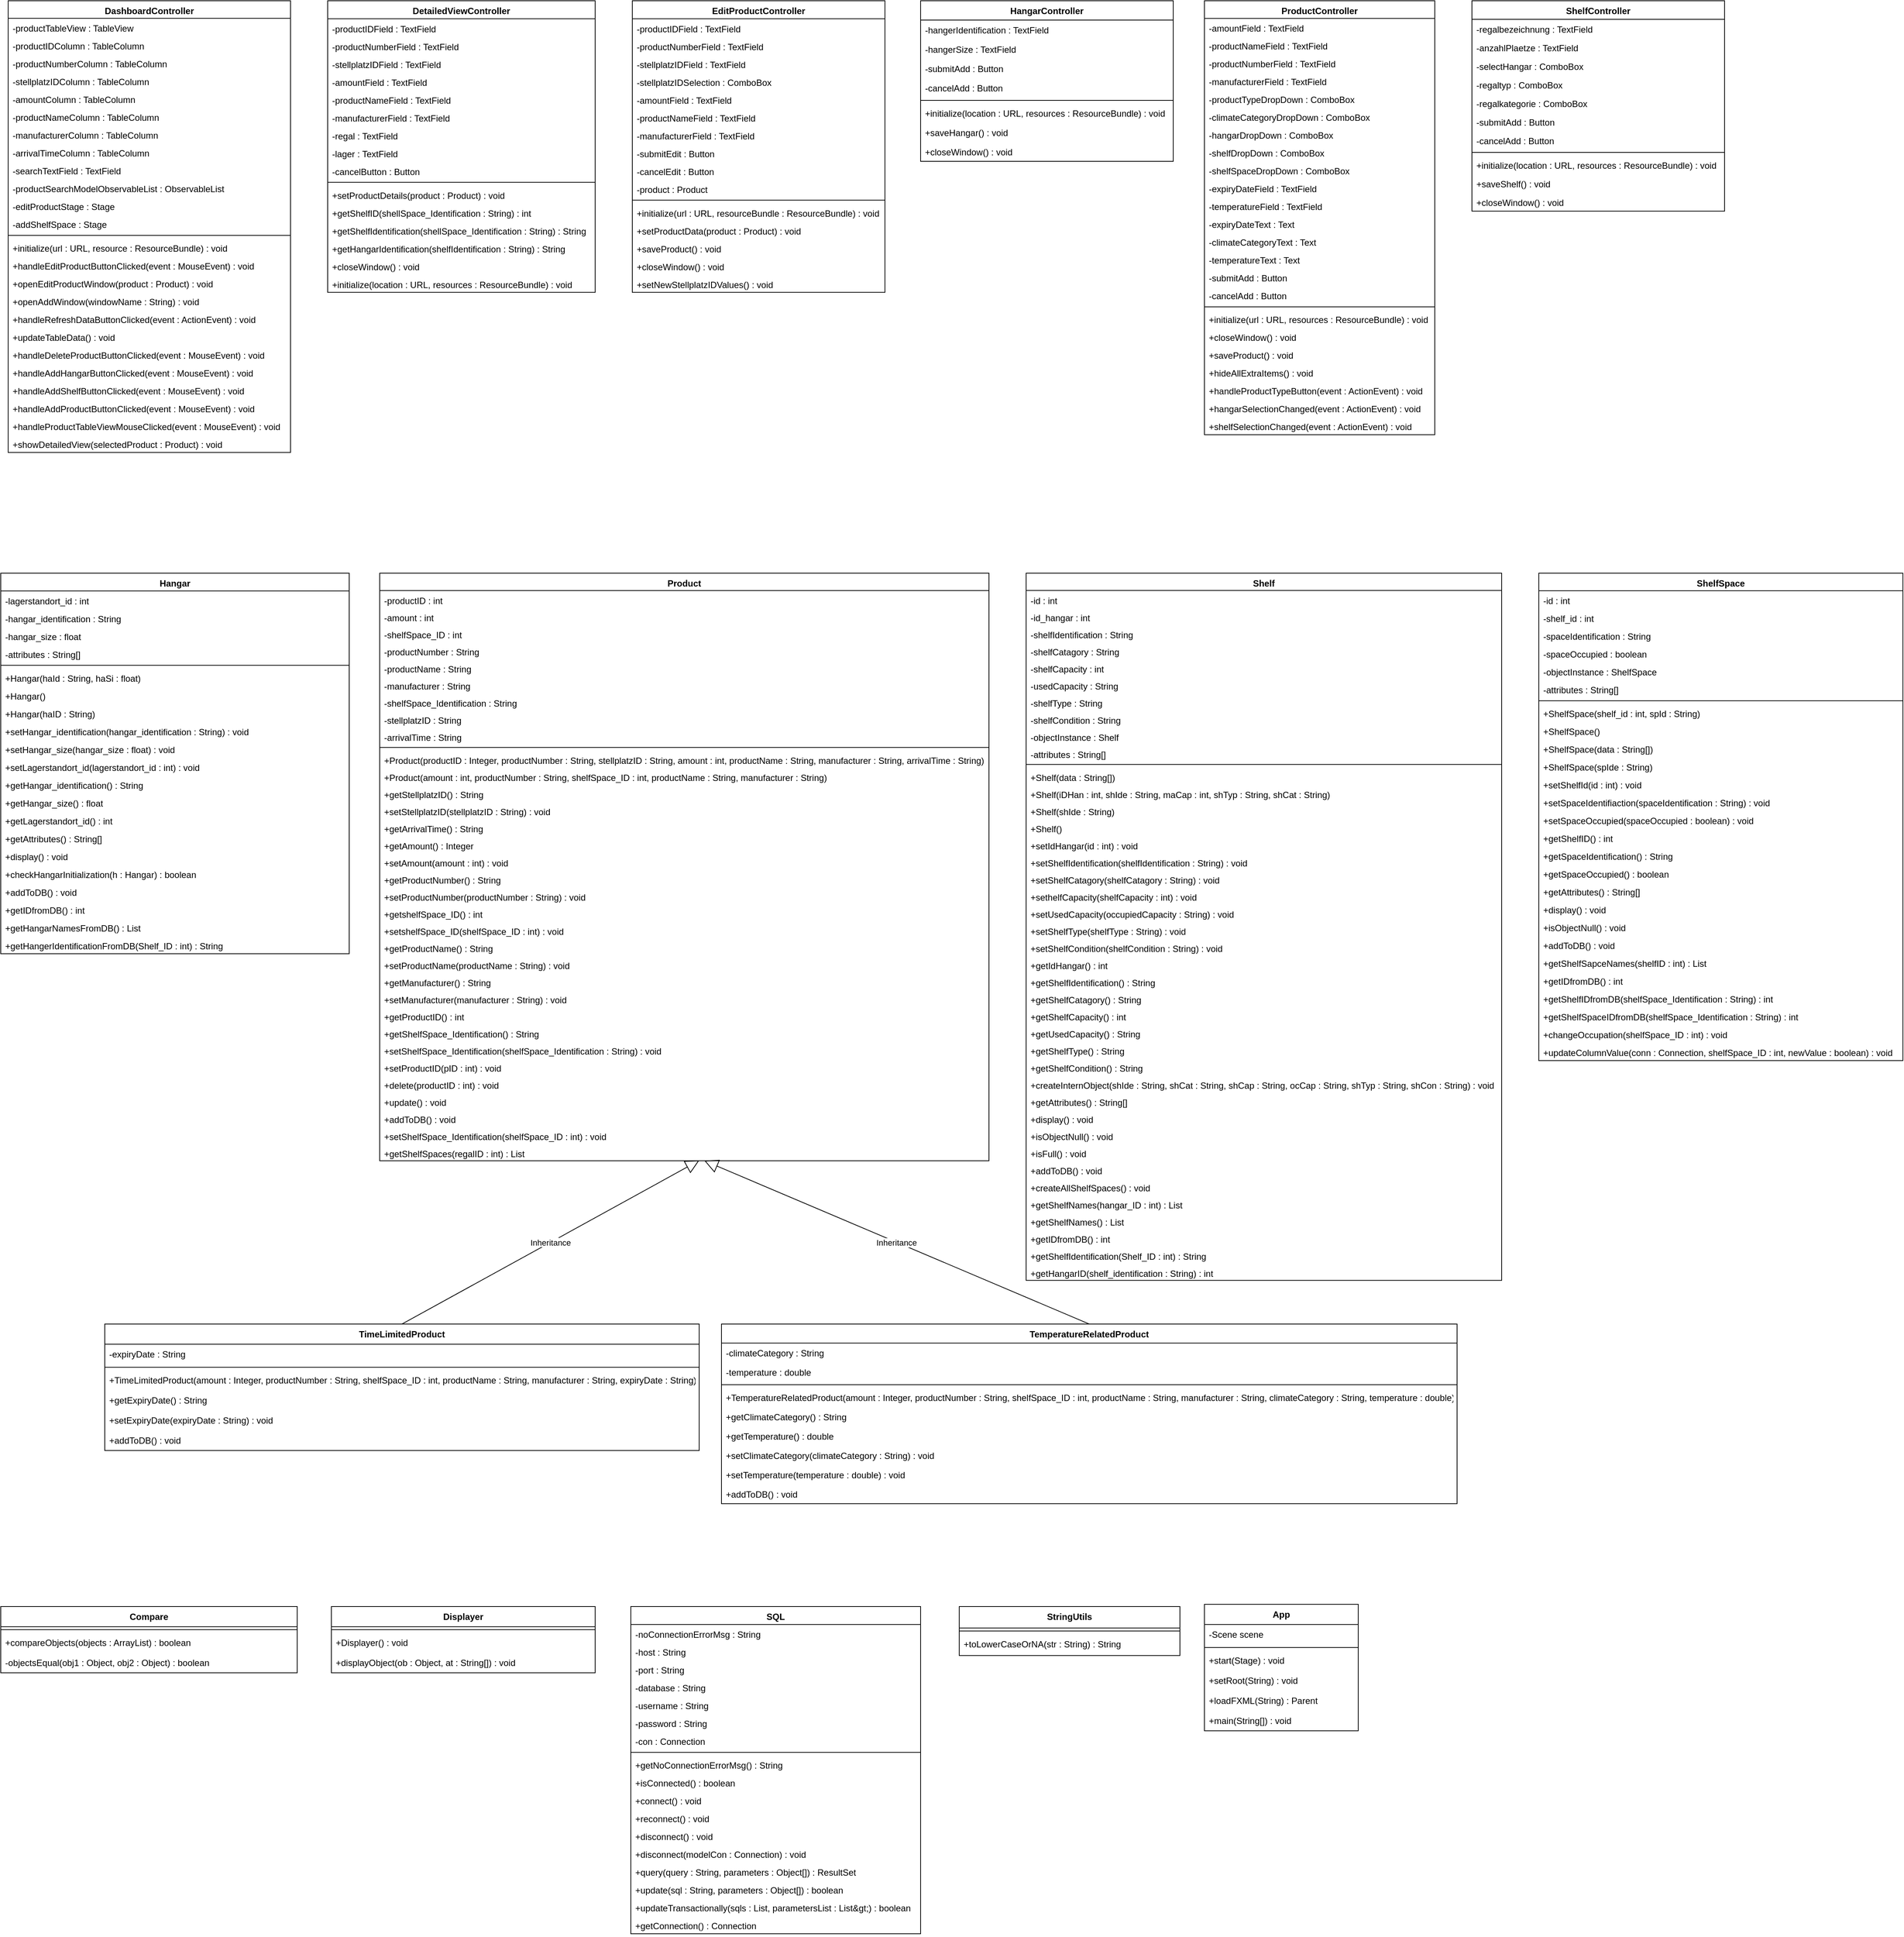 <mxfile version="22.1.18" type="device">
  <diagram name="Seite-1" id="FbaxfOoMZVHEcil24a7M">
    <mxGraphModel dx="3311" dy="1394" grid="1" gridSize="10" guides="1" tooltips="1" connect="1" arrows="1" fold="1" page="1" pageScale="1" pageWidth="827" pageHeight="1169" math="0" shadow="0">
      <root>
        <mxCell id="0" />
        <mxCell id="1" parent="0" />
        <mxCell id="-Nn-KrMIZRTyAtg2YQ6r-170" value="Hangar" style="swimlane;fontStyle=1;align=center;verticalAlign=top;childLayout=stackLayout;horizontal=1;startSize=23.879;horizontalStack=0;resizeParent=1;resizeParentMax=0;resizeLast=0;collapsible=0;marginBottom=0;" vertex="1" parent="1">
          <mxGeometry x="-260" y="1450" width="469" height="511.879" as="geometry" />
        </mxCell>
        <mxCell id="-Nn-KrMIZRTyAtg2YQ6r-171" value="-lagerstandort_id : int" style="text;strokeColor=none;fillColor=none;align=left;verticalAlign=top;spacingLeft=4;spacingRight=4;overflow=hidden;rotatable=0;points=[[0,0.5],[1,0.5]];portConstraint=eastwest;" vertex="1" parent="-Nn-KrMIZRTyAtg2YQ6r-170">
          <mxGeometry y="23.879" width="469" height="24" as="geometry" />
        </mxCell>
        <mxCell id="-Nn-KrMIZRTyAtg2YQ6r-172" value="-hangar_identification : String" style="text;strokeColor=none;fillColor=none;align=left;verticalAlign=top;spacingLeft=4;spacingRight=4;overflow=hidden;rotatable=0;points=[[0,0.5],[1,0.5]];portConstraint=eastwest;" vertex="1" parent="-Nn-KrMIZRTyAtg2YQ6r-170">
          <mxGeometry y="47.879" width="469" height="24" as="geometry" />
        </mxCell>
        <mxCell id="-Nn-KrMIZRTyAtg2YQ6r-173" value="-hangar_size : float" style="text;strokeColor=none;fillColor=none;align=left;verticalAlign=top;spacingLeft=4;spacingRight=4;overflow=hidden;rotatable=0;points=[[0,0.5],[1,0.5]];portConstraint=eastwest;" vertex="1" parent="-Nn-KrMIZRTyAtg2YQ6r-170">
          <mxGeometry y="71.879" width="469" height="24" as="geometry" />
        </mxCell>
        <mxCell id="-Nn-KrMIZRTyAtg2YQ6r-174" value="-attributes : String[]" style="text;strokeColor=none;fillColor=none;align=left;verticalAlign=top;spacingLeft=4;spacingRight=4;overflow=hidden;rotatable=0;points=[[0,0.5],[1,0.5]];portConstraint=eastwest;" vertex="1" parent="-Nn-KrMIZRTyAtg2YQ6r-170">
          <mxGeometry y="95.879" width="469" height="24" as="geometry" />
        </mxCell>
        <mxCell id="-Nn-KrMIZRTyAtg2YQ6r-175" style="line;strokeWidth=1;fillColor=none;align=left;verticalAlign=middle;spacingTop=-1;spacingLeft=3;spacingRight=3;rotatable=0;labelPosition=right;points=[];portConstraint=eastwest;strokeColor=inherit;" vertex="1" parent="-Nn-KrMIZRTyAtg2YQ6r-170">
          <mxGeometry y="119.879" width="469" height="8" as="geometry" />
        </mxCell>
        <mxCell id="-Nn-KrMIZRTyAtg2YQ6r-176" value="+Hangar(haId : String, haSi : float)" style="text;strokeColor=none;fillColor=none;align=left;verticalAlign=top;spacingLeft=4;spacingRight=4;overflow=hidden;rotatable=0;points=[[0,0.5],[1,0.5]];portConstraint=eastwest;" vertex="1" parent="-Nn-KrMIZRTyAtg2YQ6r-170">
          <mxGeometry y="127.879" width="469" height="24" as="geometry" />
        </mxCell>
        <mxCell id="-Nn-KrMIZRTyAtg2YQ6r-177" value="+Hangar()" style="text;strokeColor=none;fillColor=none;align=left;verticalAlign=top;spacingLeft=4;spacingRight=4;overflow=hidden;rotatable=0;points=[[0,0.5],[1,0.5]];portConstraint=eastwest;" vertex="1" parent="-Nn-KrMIZRTyAtg2YQ6r-170">
          <mxGeometry y="151.879" width="469" height="24" as="geometry" />
        </mxCell>
        <mxCell id="-Nn-KrMIZRTyAtg2YQ6r-178" value="+Hangar(haID : String)" style="text;strokeColor=none;fillColor=none;align=left;verticalAlign=top;spacingLeft=4;spacingRight=4;overflow=hidden;rotatable=0;points=[[0,0.5],[1,0.5]];portConstraint=eastwest;" vertex="1" parent="-Nn-KrMIZRTyAtg2YQ6r-170">
          <mxGeometry y="175.879" width="469" height="24" as="geometry" />
        </mxCell>
        <mxCell id="-Nn-KrMIZRTyAtg2YQ6r-179" value="+setHangar_identification(hangar_identification : String) : void" style="text;strokeColor=none;fillColor=none;align=left;verticalAlign=top;spacingLeft=4;spacingRight=4;overflow=hidden;rotatable=0;points=[[0,0.5],[1,0.5]];portConstraint=eastwest;" vertex="1" parent="-Nn-KrMIZRTyAtg2YQ6r-170">
          <mxGeometry y="199.879" width="469" height="24" as="geometry" />
        </mxCell>
        <mxCell id="-Nn-KrMIZRTyAtg2YQ6r-180" value="+setHangar_size(hangar_size : float) : void" style="text;strokeColor=none;fillColor=none;align=left;verticalAlign=top;spacingLeft=4;spacingRight=4;overflow=hidden;rotatable=0;points=[[0,0.5],[1,0.5]];portConstraint=eastwest;" vertex="1" parent="-Nn-KrMIZRTyAtg2YQ6r-170">
          <mxGeometry y="223.879" width="469" height="24" as="geometry" />
        </mxCell>
        <mxCell id="-Nn-KrMIZRTyAtg2YQ6r-181" value="+setLagerstandort_id(lagerstandort_id : int) : void" style="text;strokeColor=none;fillColor=none;align=left;verticalAlign=top;spacingLeft=4;spacingRight=4;overflow=hidden;rotatable=0;points=[[0,0.5],[1,0.5]];portConstraint=eastwest;" vertex="1" parent="-Nn-KrMIZRTyAtg2YQ6r-170">
          <mxGeometry y="247.879" width="469" height="24" as="geometry" />
        </mxCell>
        <mxCell id="-Nn-KrMIZRTyAtg2YQ6r-182" value="+getHangar_identification() : String" style="text;strokeColor=none;fillColor=none;align=left;verticalAlign=top;spacingLeft=4;spacingRight=4;overflow=hidden;rotatable=0;points=[[0,0.5],[1,0.5]];portConstraint=eastwest;" vertex="1" parent="-Nn-KrMIZRTyAtg2YQ6r-170">
          <mxGeometry y="271.879" width="469" height="24" as="geometry" />
        </mxCell>
        <mxCell id="-Nn-KrMIZRTyAtg2YQ6r-183" value="+getHangar_size() : float" style="text;strokeColor=none;fillColor=none;align=left;verticalAlign=top;spacingLeft=4;spacingRight=4;overflow=hidden;rotatable=0;points=[[0,0.5],[1,0.5]];portConstraint=eastwest;" vertex="1" parent="-Nn-KrMIZRTyAtg2YQ6r-170">
          <mxGeometry y="295.879" width="469" height="24" as="geometry" />
        </mxCell>
        <mxCell id="-Nn-KrMIZRTyAtg2YQ6r-184" value="+getLagerstandort_id() : int" style="text;strokeColor=none;fillColor=none;align=left;verticalAlign=top;spacingLeft=4;spacingRight=4;overflow=hidden;rotatable=0;points=[[0,0.5],[1,0.5]];portConstraint=eastwest;" vertex="1" parent="-Nn-KrMIZRTyAtg2YQ6r-170">
          <mxGeometry y="319.879" width="469" height="24" as="geometry" />
        </mxCell>
        <mxCell id="-Nn-KrMIZRTyAtg2YQ6r-185" value="+getAttributes() : String[]" style="text;strokeColor=none;fillColor=none;align=left;verticalAlign=top;spacingLeft=4;spacingRight=4;overflow=hidden;rotatable=0;points=[[0,0.5],[1,0.5]];portConstraint=eastwest;" vertex="1" parent="-Nn-KrMIZRTyAtg2YQ6r-170">
          <mxGeometry y="343.879" width="469" height="24" as="geometry" />
        </mxCell>
        <mxCell id="-Nn-KrMIZRTyAtg2YQ6r-186" value="+display() : void" style="text;strokeColor=none;fillColor=none;align=left;verticalAlign=top;spacingLeft=4;spacingRight=4;overflow=hidden;rotatable=0;points=[[0,0.5],[1,0.5]];portConstraint=eastwest;" vertex="1" parent="-Nn-KrMIZRTyAtg2YQ6r-170">
          <mxGeometry y="367.879" width="469" height="24" as="geometry" />
        </mxCell>
        <mxCell id="-Nn-KrMIZRTyAtg2YQ6r-187" value="+checkHangarInitialization(h : Hangar) : boolean" style="text;strokeColor=none;fillColor=none;align=left;verticalAlign=top;spacingLeft=4;spacingRight=4;overflow=hidden;rotatable=0;points=[[0,0.5],[1,0.5]];portConstraint=eastwest;" vertex="1" parent="-Nn-KrMIZRTyAtg2YQ6r-170">
          <mxGeometry y="391.879" width="469" height="24" as="geometry" />
        </mxCell>
        <mxCell id="-Nn-KrMIZRTyAtg2YQ6r-188" value="+addToDB() : void" style="text;strokeColor=none;fillColor=none;align=left;verticalAlign=top;spacingLeft=4;spacingRight=4;overflow=hidden;rotatable=0;points=[[0,0.5],[1,0.5]];portConstraint=eastwest;" vertex="1" parent="-Nn-KrMIZRTyAtg2YQ6r-170">
          <mxGeometry y="415.879" width="469" height="24" as="geometry" />
        </mxCell>
        <mxCell id="-Nn-KrMIZRTyAtg2YQ6r-189" value="+getIDfromDB() : int" style="text;strokeColor=none;fillColor=none;align=left;verticalAlign=top;spacingLeft=4;spacingRight=4;overflow=hidden;rotatable=0;points=[[0,0.5],[1,0.5]];portConstraint=eastwest;" vertex="1" parent="-Nn-KrMIZRTyAtg2YQ6r-170">
          <mxGeometry y="439.879" width="469" height="24" as="geometry" />
        </mxCell>
        <mxCell id="-Nn-KrMIZRTyAtg2YQ6r-190" value="+getHangarNamesFromDB() : List" style="text;strokeColor=none;fillColor=none;align=left;verticalAlign=top;spacingLeft=4;spacingRight=4;overflow=hidden;rotatable=0;points=[[0,0.5],[1,0.5]];portConstraint=eastwest;" vertex="1" parent="-Nn-KrMIZRTyAtg2YQ6r-170">
          <mxGeometry y="463.879" width="469" height="24" as="geometry" />
        </mxCell>
        <mxCell id="-Nn-KrMIZRTyAtg2YQ6r-191" value="+getHangerIdentificationFromDB(Shelf_ID : int) : String" style="text;strokeColor=none;fillColor=none;align=left;verticalAlign=top;spacingLeft=4;spacingRight=4;overflow=hidden;rotatable=0;points=[[0,0.5],[1,0.5]];portConstraint=eastwest;" vertex="1" parent="-Nn-KrMIZRTyAtg2YQ6r-170">
          <mxGeometry y="487.879" width="469" height="24" as="geometry" />
        </mxCell>
        <mxCell id="-Nn-KrMIZRTyAtg2YQ6r-192" value="DashboardController" style="swimlane;fontStyle=1;align=center;verticalAlign=top;childLayout=stackLayout;horizontal=1;startSize=23.674;horizontalStack=0;resizeParent=1;resizeParentMax=0;resizeLast=0;collapsible=0;marginBottom=0;" vertex="1" parent="1">
          <mxGeometry x="-250" y="680" width="380" height="607.674" as="geometry" />
        </mxCell>
        <mxCell id="-Nn-KrMIZRTyAtg2YQ6r-193" value="-productTableView : TableView" style="text;strokeColor=none;fillColor=none;align=left;verticalAlign=top;spacingLeft=4;spacingRight=4;overflow=hidden;rotatable=0;points=[[0,0.5],[1,0.5]];portConstraint=eastwest;" vertex="1" parent="-Nn-KrMIZRTyAtg2YQ6r-192">
          <mxGeometry y="23.674" width="380" height="24" as="geometry" />
        </mxCell>
        <mxCell id="-Nn-KrMIZRTyAtg2YQ6r-194" value="-productIDColumn : TableColumn" style="text;strokeColor=none;fillColor=none;align=left;verticalAlign=top;spacingLeft=4;spacingRight=4;overflow=hidden;rotatable=0;points=[[0,0.5],[1,0.5]];portConstraint=eastwest;" vertex="1" parent="-Nn-KrMIZRTyAtg2YQ6r-192">
          <mxGeometry y="47.674" width="380" height="24" as="geometry" />
        </mxCell>
        <mxCell id="-Nn-KrMIZRTyAtg2YQ6r-195" value="-productNumberColumn : TableColumn" style="text;strokeColor=none;fillColor=none;align=left;verticalAlign=top;spacingLeft=4;spacingRight=4;overflow=hidden;rotatable=0;points=[[0,0.5],[1,0.5]];portConstraint=eastwest;" vertex="1" parent="-Nn-KrMIZRTyAtg2YQ6r-192">
          <mxGeometry y="71.674" width="380" height="24" as="geometry" />
        </mxCell>
        <mxCell id="-Nn-KrMIZRTyAtg2YQ6r-196" value="-stellplatzIDColumn : TableColumn" style="text;strokeColor=none;fillColor=none;align=left;verticalAlign=top;spacingLeft=4;spacingRight=4;overflow=hidden;rotatable=0;points=[[0,0.5],[1,0.5]];portConstraint=eastwest;" vertex="1" parent="-Nn-KrMIZRTyAtg2YQ6r-192">
          <mxGeometry y="95.674" width="380" height="24" as="geometry" />
        </mxCell>
        <mxCell id="-Nn-KrMIZRTyAtg2YQ6r-197" value="-amountColumn : TableColumn" style="text;strokeColor=none;fillColor=none;align=left;verticalAlign=top;spacingLeft=4;spacingRight=4;overflow=hidden;rotatable=0;points=[[0,0.5],[1,0.5]];portConstraint=eastwest;" vertex="1" parent="-Nn-KrMIZRTyAtg2YQ6r-192">
          <mxGeometry y="119.674" width="380" height="24" as="geometry" />
        </mxCell>
        <mxCell id="-Nn-KrMIZRTyAtg2YQ6r-198" value="-productNameColumn : TableColumn" style="text;strokeColor=none;fillColor=none;align=left;verticalAlign=top;spacingLeft=4;spacingRight=4;overflow=hidden;rotatable=0;points=[[0,0.5],[1,0.5]];portConstraint=eastwest;" vertex="1" parent="-Nn-KrMIZRTyAtg2YQ6r-192">
          <mxGeometry y="143.674" width="380" height="24" as="geometry" />
        </mxCell>
        <mxCell id="-Nn-KrMIZRTyAtg2YQ6r-199" value="-manufacturerColumn : TableColumn" style="text;strokeColor=none;fillColor=none;align=left;verticalAlign=top;spacingLeft=4;spacingRight=4;overflow=hidden;rotatable=0;points=[[0,0.5],[1,0.5]];portConstraint=eastwest;" vertex="1" parent="-Nn-KrMIZRTyAtg2YQ6r-192">
          <mxGeometry y="167.674" width="380" height="24" as="geometry" />
        </mxCell>
        <mxCell id="-Nn-KrMIZRTyAtg2YQ6r-200" value="-arrivalTimeColumn : TableColumn" style="text;strokeColor=none;fillColor=none;align=left;verticalAlign=top;spacingLeft=4;spacingRight=4;overflow=hidden;rotatable=0;points=[[0,0.5],[1,0.5]];portConstraint=eastwest;" vertex="1" parent="-Nn-KrMIZRTyAtg2YQ6r-192">
          <mxGeometry y="191.674" width="380" height="24" as="geometry" />
        </mxCell>
        <mxCell id="-Nn-KrMIZRTyAtg2YQ6r-201" value="-searchTextField : TextField" style="text;strokeColor=none;fillColor=none;align=left;verticalAlign=top;spacingLeft=4;spacingRight=4;overflow=hidden;rotatable=0;points=[[0,0.5],[1,0.5]];portConstraint=eastwest;" vertex="1" parent="-Nn-KrMIZRTyAtg2YQ6r-192">
          <mxGeometry y="215.674" width="380" height="24" as="geometry" />
        </mxCell>
        <mxCell id="-Nn-KrMIZRTyAtg2YQ6r-202" value="-productSearchModelObservableList : ObservableList" style="text;strokeColor=none;fillColor=none;align=left;verticalAlign=top;spacingLeft=4;spacingRight=4;overflow=hidden;rotatable=0;points=[[0,0.5],[1,0.5]];portConstraint=eastwest;" vertex="1" parent="-Nn-KrMIZRTyAtg2YQ6r-192">
          <mxGeometry y="239.674" width="380" height="24" as="geometry" />
        </mxCell>
        <mxCell id="-Nn-KrMIZRTyAtg2YQ6r-203" value="-editProductStage : Stage" style="text;strokeColor=none;fillColor=none;align=left;verticalAlign=top;spacingLeft=4;spacingRight=4;overflow=hidden;rotatable=0;points=[[0,0.5],[1,0.5]];portConstraint=eastwest;" vertex="1" parent="-Nn-KrMIZRTyAtg2YQ6r-192">
          <mxGeometry y="263.674" width="380" height="24" as="geometry" />
        </mxCell>
        <mxCell id="-Nn-KrMIZRTyAtg2YQ6r-204" value="-addShelfSpace : Stage" style="text;strokeColor=none;fillColor=none;align=left;verticalAlign=top;spacingLeft=4;spacingRight=4;overflow=hidden;rotatable=0;points=[[0,0.5],[1,0.5]];portConstraint=eastwest;" vertex="1" parent="-Nn-KrMIZRTyAtg2YQ6r-192">
          <mxGeometry y="287.674" width="380" height="24" as="geometry" />
        </mxCell>
        <mxCell id="-Nn-KrMIZRTyAtg2YQ6r-205" style="line;strokeWidth=1;fillColor=none;align=left;verticalAlign=middle;spacingTop=-1;spacingLeft=3;spacingRight=3;rotatable=0;labelPosition=right;points=[];portConstraint=eastwest;strokeColor=inherit;" vertex="1" parent="-Nn-KrMIZRTyAtg2YQ6r-192">
          <mxGeometry y="311.674" width="380" height="8" as="geometry" />
        </mxCell>
        <mxCell id="-Nn-KrMIZRTyAtg2YQ6r-206" value="+initialize(url : URL, resource : ResourceBundle) : void" style="text;strokeColor=none;fillColor=none;align=left;verticalAlign=top;spacingLeft=4;spacingRight=4;overflow=hidden;rotatable=0;points=[[0,0.5],[1,0.5]];portConstraint=eastwest;" vertex="1" parent="-Nn-KrMIZRTyAtg2YQ6r-192">
          <mxGeometry y="319.674" width="380" height="24" as="geometry" />
        </mxCell>
        <mxCell id="-Nn-KrMIZRTyAtg2YQ6r-207" value="+handleEditProductButtonClicked(event : MouseEvent) : void" style="text;strokeColor=none;fillColor=none;align=left;verticalAlign=top;spacingLeft=4;spacingRight=4;overflow=hidden;rotatable=0;points=[[0,0.5],[1,0.5]];portConstraint=eastwest;" vertex="1" parent="-Nn-KrMIZRTyAtg2YQ6r-192">
          <mxGeometry y="343.674" width="380" height="24" as="geometry" />
        </mxCell>
        <mxCell id="-Nn-KrMIZRTyAtg2YQ6r-208" value="+openEditProductWindow(product : Product) : void" style="text;strokeColor=none;fillColor=none;align=left;verticalAlign=top;spacingLeft=4;spacingRight=4;overflow=hidden;rotatable=0;points=[[0,0.5],[1,0.5]];portConstraint=eastwest;" vertex="1" parent="-Nn-KrMIZRTyAtg2YQ6r-192">
          <mxGeometry y="367.674" width="380" height="24" as="geometry" />
        </mxCell>
        <mxCell id="-Nn-KrMIZRTyAtg2YQ6r-209" value="+openAddWindow(windowName : String) : void" style="text;strokeColor=none;fillColor=none;align=left;verticalAlign=top;spacingLeft=4;spacingRight=4;overflow=hidden;rotatable=0;points=[[0,0.5],[1,0.5]];portConstraint=eastwest;" vertex="1" parent="-Nn-KrMIZRTyAtg2YQ6r-192">
          <mxGeometry y="391.674" width="380" height="24" as="geometry" />
        </mxCell>
        <mxCell id="-Nn-KrMIZRTyAtg2YQ6r-210" value="+handleRefreshDataButtonClicked(event : ActionEvent) : void" style="text;strokeColor=none;fillColor=none;align=left;verticalAlign=top;spacingLeft=4;spacingRight=4;overflow=hidden;rotatable=0;points=[[0,0.5],[1,0.5]];portConstraint=eastwest;" vertex="1" parent="-Nn-KrMIZRTyAtg2YQ6r-192">
          <mxGeometry y="415.674" width="380" height="24" as="geometry" />
        </mxCell>
        <mxCell id="-Nn-KrMIZRTyAtg2YQ6r-211" value="+updateTableData() : void" style="text;strokeColor=none;fillColor=none;align=left;verticalAlign=top;spacingLeft=4;spacingRight=4;overflow=hidden;rotatable=0;points=[[0,0.5],[1,0.5]];portConstraint=eastwest;" vertex="1" parent="-Nn-KrMIZRTyAtg2YQ6r-192">
          <mxGeometry y="439.674" width="380" height="24" as="geometry" />
        </mxCell>
        <mxCell id="-Nn-KrMIZRTyAtg2YQ6r-212" value="+handleDeleteProductButtonClicked(event : MouseEvent) : void" style="text;strokeColor=none;fillColor=none;align=left;verticalAlign=top;spacingLeft=4;spacingRight=4;overflow=hidden;rotatable=0;points=[[0,0.5],[1,0.5]];portConstraint=eastwest;" vertex="1" parent="-Nn-KrMIZRTyAtg2YQ6r-192">
          <mxGeometry y="463.674" width="380" height="24" as="geometry" />
        </mxCell>
        <mxCell id="-Nn-KrMIZRTyAtg2YQ6r-213" value="+handleAddHangarButtonClicked(event : MouseEvent) : void" style="text;strokeColor=none;fillColor=none;align=left;verticalAlign=top;spacingLeft=4;spacingRight=4;overflow=hidden;rotatable=0;points=[[0,0.5],[1,0.5]];portConstraint=eastwest;" vertex="1" parent="-Nn-KrMIZRTyAtg2YQ6r-192">
          <mxGeometry y="487.674" width="380" height="24" as="geometry" />
        </mxCell>
        <mxCell id="-Nn-KrMIZRTyAtg2YQ6r-214" value="+handleAddShelfButtonClicked(event : MouseEvent) : void" style="text;strokeColor=none;fillColor=none;align=left;verticalAlign=top;spacingLeft=4;spacingRight=4;overflow=hidden;rotatable=0;points=[[0,0.5],[1,0.5]];portConstraint=eastwest;" vertex="1" parent="-Nn-KrMIZRTyAtg2YQ6r-192">
          <mxGeometry y="511.674" width="380" height="24" as="geometry" />
        </mxCell>
        <mxCell id="-Nn-KrMIZRTyAtg2YQ6r-215" value="+handleAddProductButtonClicked(event : MouseEvent) : void" style="text;strokeColor=none;fillColor=none;align=left;verticalAlign=top;spacingLeft=4;spacingRight=4;overflow=hidden;rotatable=0;points=[[0,0.5],[1,0.5]];portConstraint=eastwest;" vertex="1" parent="-Nn-KrMIZRTyAtg2YQ6r-192">
          <mxGeometry y="535.674" width="380" height="24" as="geometry" />
        </mxCell>
        <mxCell id="-Nn-KrMIZRTyAtg2YQ6r-216" value="+handleProductTableViewMouseClicked(event : MouseEvent) : void" style="text;strokeColor=none;fillColor=none;align=left;verticalAlign=top;spacingLeft=4;spacingRight=4;overflow=hidden;rotatable=0;points=[[0,0.5],[1,0.5]];portConstraint=eastwest;" vertex="1" parent="-Nn-KrMIZRTyAtg2YQ6r-192">
          <mxGeometry y="559.674" width="380" height="24" as="geometry" />
        </mxCell>
        <mxCell id="-Nn-KrMIZRTyAtg2YQ6r-217" value="+showDetailedView(selectedProduct : Product) : void" style="text;strokeColor=none;fillColor=none;align=left;verticalAlign=top;spacingLeft=4;spacingRight=4;overflow=hidden;rotatable=0;points=[[0,0.5],[1,0.5]];portConstraint=eastwest;" vertex="1" parent="-Nn-KrMIZRTyAtg2YQ6r-192">
          <mxGeometry y="583.674" width="380" height="24" as="geometry" />
        </mxCell>
        <mxCell id="-Nn-KrMIZRTyAtg2YQ6r-218" value="Product" style="swimlane;fontStyle=1;align=center;verticalAlign=top;childLayout=stackLayout;horizontal=1;startSize=23.388;horizontalStack=0;resizeParent=1;resizeParentMax=0;resizeLast=0;collapsible=0;marginBottom=0;" vertex="1" parent="1">
          <mxGeometry x="250" y="1450" width="820" height="790.388" as="geometry" />
        </mxCell>
        <mxCell id="-Nn-KrMIZRTyAtg2YQ6r-219" value="-productID : int" style="text;strokeColor=none;fillColor=none;align=left;verticalAlign=top;spacingLeft=4;spacingRight=4;overflow=hidden;rotatable=0;points=[[0,0.5],[1,0.5]];portConstraint=eastwest;" vertex="1" parent="-Nn-KrMIZRTyAtg2YQ6r-218">
          <mxGeometry y="23.388" width="820" height="23" as="geometry" />
        </mxCell>
        <mxCell id="-Nn-KrMIZRTyAtg2YQ6r-220" value="-amount : int" style="text;strokeColor=none;fillColor=none;align=left;verticalAlign=top;spacingLeft=4;spacingRight=4;overflow=hidden;rotatable=0;points=[[0,0.5],[1,0.5]];portConstraint=eastwest;" vertex="1" parent="-Nn-KrMIZRTyAtg2YQ6r-218">
          <mxGeometry y="46.388" width="820" height="23" as="geometry" />
        </mxCell>
        <mxCell id="-Nn-KrMIZRTyAtg2YQ6r-221" value="-shelfSpace_ID : int" style="text;strokeColor=none;fillColor=none;align=left;verticalAlign=top;spacingLeft=4;spacingRight=4;overflow=hidden;rotatable=0;points=[[0,0.5],[1,0.5]];portConstraint=eastwest;" vertex="1" parent="-Nn-KrMIZRTyAtg2YQ6r-218">
          <mxGeometry y="69.388" width="820" height="23" as="geometry" />
        </mxCell>
        <mxCell id="-Nn-KrMIZRTyAtg2YQ6r-222" value="-productNumber : String" style="text;strokeColor=none;fillColor=none;align=left;verticalAlign=top;spacingLeft=4;spacingRight=4;overflow=hidden;rotatable=0;points=[[0,0.5],[1,0.5]];portConstraint=eastwest;" vertex="1" parent="-Nn-KrMIZRTyAtg2YQ6r-218">
          <mxGeometry y="92.388" width="820" height="23" as="geometry" />
        </mxCell>
        <mxCell id="-Nn-KrMIZRTyAtg2YQ6r-223" value="-productName : String" style="text;strokeColor=none;fillColor=none;align=left;verticalAlign=top;spacingLeft=4;spacingRight=4;overflow=hidden;rotatable=0;points=[[0,0.5],[1,0.5]];portConstraint=eastwest;" vertex="1" parent="-Nn-KrMIZRTyAtg2YQ6r-218">
          <mxGeometry y="115.388" width="820" height="23" as="geometry" />
        </mxCell>
        <mxCell id="-Nn-KrMIZRTyAtg2YQ6r-224" value="-manufacturer : String" style="text;strokeColor=none;fillColor=none;align=left;verticalAlign=top;spacingLeft=4;spacingRight=4;overflow=hidden;rotatable=0;points=[[0,0.5],[1,0.5]];portConstraint=eastwest;" vertex="1" parent="-Nn-KrMIZRTyAtg2YQ6r-218">
          <mxGeometry y="138.388" width="820" height="23" as="geometry" />
        </mxCell>
        <mxCell id="-Nn-KrMIZRTyAtg2YQ6r-225" value="-shelfSpace_Identification : String" style="text;strokeColor=none;fillColor=none;align=left;verticalAlign=top;spacingLeft=4;spacingRight=4;overflow=hidden;rotatable=0;points=[[0,0.5],[1,0.5]];portConstraint=eastwest;" vertex="1" parent="-Nn-KrMIZRTyAtg2YQ6r-218">
          <mxGeometry y="161.388" width="820" height="23" as="geometry" />
        </mxCell>
        <mxCell id="-Nn-KrMIZRTyAtg2YQ6r-226" value="-stellplatzID : String" style="text;strokeColor=none;fillColor=none;align=left;verticalAlign=top;spacingLeft=4;spacingRight=4;overflow=hidden;rotatable=0;points=[[0,0.5],[1,0.5]];portConstraint=eastwest;" vertex="1" parent="-Nn-KrMIZRTyAtg2YQ6r-218">
          <mxGeometry y="184.388" width="820" height="23" as="geometry" />
        </mxCell>
        <mxCell id="-Nn-KrMIZRTyAtg2YQ6r-227" value="-arrivalTime : String" style="text;strokeColor=none;fillColor=none;align=left;verticalAlign=top;spacingLeft=4;spacingRight=4;overflow=hidden;rotatable=0;points=[[0,0.5],[1,0.5]];portConstraint=eastwest;" vertex="1" parent="-Nn-KrMIZRTyAtg2YQ6r-218">
          <mxGeometry y="207.388" width="820" height="23" as="geometry" />
        </mxCell>
        <mxCell id="-Nn-KrMIZRTyAtg2YQ6r-228" style="line;strokeWidth=1;fillColor=none;align=left;verticalAlign=middle;spacingTop=-1;spacingLeft=3;spacingRight=3;rotatable=0;labelPosition=right;points=[];portConstraint=eastwest;strokeColor=inherit;" vertex="1" parent="-Nn-KrMIZRTyAtg2YQ6r-218">
          <mxGeometry y="230.388" width="820" height="8" as="geometry" />
        </mxCell>
        <mxCell id="-Nn-KrMIZRTyAtg2YQ6r-229" value="+Product(productID : Integer, productNumber : String, stellplatzID : String, amount : int, productName : String, manufacturer : String, arrivalTime : String)" style="text;strokeColor=none;fillColor=none;align=left;verticalAlign=top;spacingLeft=4;spacingRight=4;overflow=hidden;rotatable=0;points=[[0,0.5],[1,0.5]];portConstraint=eastwest;" vertex="1" parent="-Nn-KrMIZRTyAtg2YQ6r-218">
          <mxGeometry y="238.388" width="820" height="23" as="geometry" />
        </mxCell>
        <mxCell id="-Nn-KrMIZRTyAtg2YQ6r-230" value="+Product(amount : int, productNumber : String, shelfSpace_ID : int, productName : String, manufacturer : String)" style="text;strokeColor=none;fillColor=none;align=left;verticalAlign=top;spacingLeft=4;spacingRight=4;overflow=hidden;rotatable=0;points=[[0,0.5],[1,0.5]];portConstraint=eastwest;" vertex="1" parent="-Nn-KrMIZRTyAtg2YQ6r-218">
          <mxGeometry y="261.388" width="820" height="23" as="geometry" />
        </mxCell>
        <mxCell id="-Nn-KrMIZRTyAtg2YQ6r-231" value="+getStellplatzID() : String" style="text;strokeColor=none;fillColor=none;align=left;verticalAlign=top;spacingLeft=4;spacingRight=4;overflow=hidden;rotatable=0;points=[[0,0.5],[1,0.5]];portConstraint=eastwest;" vertex="1" parent="-Nn-KrMIZRTyAtg2YQ6r-218">
          <mxGeometry y="284.388" width="820" height="23" as="geometry" />
        </mxCell>
        <mxCell id="-Nn-KrMIZRTyAtg2YQ6r-232" value="+setStellplatzID(stellplatzID : String) : void" style="text;strokeColor=none;fillColor=none;align=left;verticalAlign=top;spacingLeft=4;spacingRight=4;overflow=hidden;rotatable=0;points=[[0,0.5],[1,0.5]];portConstraint=eastwest;" vertex="1" parent="-Nn-KrMIZRTyAtg2YQ6r-218">
          <mxGeometry y="307.388" width="820" height="23" as="geometry" />
        </mxCell>
        <mxCell id="-Nn-KrMIZRTyAtg2YQ6r-233" value="+getArrivalTime() : String" style="text;strokeColor=none;fillColor=none;align=left;verticalAlign=top;spacingLeft=4;spacingRight=4;overflow=hidden;rotatable=0;points=[[0,0.5],[1,0.5]];portConstraint=eastwest;" vertex="1" parent="-Nn-KrMIZRTyAtg2YQ6r-218">
          <mxGeometry y="330.388" width="820" height="23" as="geometry" />
        </mxCell>
        <mxCell id="-Nn-KrMIZRTyAtg2YQ6r-234" value="+getAmount() : Integer" style="text;strokeColor=none;fillColor=none;align=left;verticalAlign=top;spacingLeft=4;spacingRight=4;overflow=hidden;rotatable=0;points=[[0,0.5],[1,0.5]];portConstraint=eastwest;" vertex="1" parent="-Nn-KrMIZRTyAtg2YQ6r-218">
          <mxGeometry y="353.388" width="820" height="23" as="geometry" />
        </mxCell>
        <mxCell id="-Nn-KrMIZRTyAtg2YQ6r-235" value="+setAmount(amount : int) : void" style="text;strokeColor=none;fillColor=none;align=left;verticalAlign=top;spacingLeft=4;spacingRight=4;overflow=hidden;rotatable=0;points=[[0,0.5],[1,0.5]];portConstraint=eastwest;" vertex="1" parent="-Nn-KrMIZRTyAtg2YQ6r-218">
          <mxGeometry y="376.388" width="820" height="23" as="geometry" />
        </mxCell>
        <mxCell id="-Nn-KrMIZRTyAtg2YQ6r-236" value="+getProductNumber() : String" style="text;strokeColor=none;fillColor=none;align=left;verticalAlign=top;spacingLeft=4;spacingRight=4;overflow=hidden;rotatable=0;points=[[0,0.5],[1,0.5]];portConstraint=eastwest;" vertex="1" parent="-Nn-KrMIZRTyAtg2YQ6r-218">
          <mxGeometry y="399.388" width="820" height="23" as="geometry" />
        </mxCell>
        <mxCell id="-Nn-KrMIZRTyAtg2YQ6r-237" value="+setProductNumber(productNumber : String) : void" style="text;strokeColor=none;fillColor=none;align=left;verticalAlign=top;spacingLeft=4;spacingRight=4;overflow=hidden;rotatable=0;points=[[0,0.5],[1,0.5]];portConstraint=eastwest;" vertex="1" parent="-Nn-KrMIZRTyAtg2YQ6r-218">
          <mxGeometry y="422.388" width="820" height="23" as="geometry" />
        </mxCell>
        <mxCell id="-Nn-KrMIZRTyAtg2YQ6r-238" value="+getshelfSpace_ID() : int" style="text;strokeColor=none;fillColor=none;align=left;verticalAlign=top;spacingLeft=4;spacingRight=4;overflow=hidden;rotatable=0;points=[[0,0.5],[1,0.5]];portConstraint=eastwest;" vertex="1" parent="-Nn-KrMIZRTyAtg2YQ6r-218">
          <mxGeometry y="445.388" width="820" height="23" as="geometry" />
        </mxCell>
        <mxCell id="-Nn-KrMIZRTyAtg2YQ6r-239" value="+setshelfSpace_ID(shelfSpace_ID : int) : void" style="text;strokeColor=none;fillColor=none;align=left;verticalAlign=top;spacingLeft=4;spacingRight=4;overflow=hidden;rotatable=0;points=[[0,0.5],[1,0.5]];portConstraint=eastwest;" vertex="1" parent="-Nn-KrMIZRTyAtg2YQ6r-218">
          <mxGeometry y="468.388" width="820" height="23" as="geometry" />
        </mxCell>
        <mxCell id="-Nn-KrMIZRTyAtg2YQ6r-240" value="+getProductName() : String" style="text;strokeColor=none;fillColor=none;align=left;verticalAlign=top;spacingLeft=4;spacingRight=4;overflow=hidden;rotatable=0;points=[[0,0.5],[1,0.5]];portConstraint=eastwest;" vertex="1" parent="-Nn-KrMIZRTyAtg2YQ6r-218">
          <mxGeometry y="491.388" width="820" height="23" as="geometry" />
        </mxCell>
        <mxCell id="-Nn-KrMIZRTyAtg2YQ6r-241" value="+setProductName(productName : String) : void" style="text;strokeColor=none;fillColor=none;align=left;verticalAlign=top;spacingLeft=4;spacingRight=4;overflow=hidden;rotatable=0;points=[[0,0.5],[1,0.5]];portConstraint=eastwest;" vertex="1" parent="-Nn-KrMIZRTyAtg2YQ6r-218">
          <mxGeometry y="514.388" width="820" height="23" as="geometry" />
        </mxCell>
        <mxCell id="-Nn-KrMIZRTyAtg2YQ6r-242" value="+getManufacturer() : String" style="text;strokeColor=none;fillColor=none;align=left;verticalAlign=top;spacingLeft=4;spacingRight=4;overflow=hidden;rotatable=0;points=[[0,0.5],[1,0.5]];portConstraint=eastwest;" vertex="1" parent="-Nn-KrMIZRTyAtg2YQ6r-218">
          <mxGeometry y="537.388" width="820" height="23" as="geometry" />
        </mxCell>
        <mxCell id="-Nn-KrMIZRTyAtg2YQ6r-243" value="+setManufacturer(manufacturer : String) : void" style="text;strokeColor=none;fillColor=none;align=left;verticalAlign=top;spacingLeft=4;spacingRight=4;overflow=hidden;rotatable=0;points=[[0,0.5],[1,0.5]];portConstraint=eastwest;" vertex="1" parent="-Nn-KrMIZRTyAtg2YQ6r-218">
          <mxGeometry y="560.388" width="820" height="23" as="geometry" />
        </mxCell>
        <mxCell id="-Nn-KrMIZRTyAtg2YQ6r-244" value="+getProductID() : int" style="text;strokeColor=none;fillColor=none;align=left;verticalAlign=top;spacingLeft=4;spacingRight=4;overflow=hidden;rotatable=0;points=[[0,0.5],[1,0.5]];portConstraint=eastwest;" vertex="1" parent="-Nn-KrMIZRTyAtg2YQ6r-218">
          <mxGeometry y="583.388" width="820" height="23" as="geometry" />
        </mxCell>
        <mxCell id="-Nn-KrMIZRTyAtg2YQ6r-245" value="+getShelfSpace_Identification() : String" style="text;strokeColor=none;fillColor=none;align=left;verticalAlign=top;spacingLeft=4;spacingRight=4;overflow=hidden;rotatable=0;points=[[0,0.5],[1,0.5]];portConstraint=eastwest;" vertex="1" parent="-Nn-KrMIZRTyAtg2YQ6r-218">
          <mxGeometry y="606.388" width="820" height="23" as="geometry" />
        </mxCell>
        <mxCell id="-Nn-KrMIZRTyAtg2YQ6r-246" value="+setShelfSpace_Identification(shelfSpace_Identification : String) : void" style="text;strokeColor=none;fillColor=none;align=left;verticalAlign=top;spacingLeft=4;spacingRight=4;overflow=hidden;rotatable=0;points=[[0,0.5],[1,0.5]];portConstraint=eastwest;" vertex="1" parent="-Nn-KrMIZRTyAtg2YQ6r-218">
          <mxGeometry y="629.388" width="820" height="23" as="geometry" />
        </mxCell>
        <mxCell id="-Nn-KrMIZRTyAtg2YQ6r-247" value="+setProductID(pID : int) : void" style="text;strokeColor=none;fillColor=none;align=left;verticalAlign=top;spacingLeft=4;spacingRight=4;overflow=hidden;rotatable=0;points=[[0,0.5],[1,0.5]];portConstraint=eastwest;" vertex="1" parent="-Nn-KrMIZRTyAtg2YQ6r-218">
          <mxGeometry y="652.388" width="820" height="23" as="geometry" />
        </mxCell>
        <mxCell id="-Nn-KrMIZRTyAtg2YQ6r-248" value="+delete(productID : int) : void" style="text;strokeColor=none;fillColor=none;align=left;verticalAlign=top;spacingLeft=4;spacingRight=4;overflow=hidden;rotatable=0;points=[[0,0.5],[1,0.5]];portConstraint=eastwest;" vertex="1" parent="-Nn-KrMIZRTyAtg2YQ6r-218">
          <mxGeometry y="675.388" width="820" height="23" as="geometry" />
        </mxCell>
        <mxCell id="-Nn-KrMIZRTyAtg2YQ6r-249" value="+update() : void" style="text;strokeColor=none;fillColor=none;align=left;verticalAlign=top;spacingLeft=4;spacingRight=4;overflow=hidden;rotatable=0;points=[[0,0.5],[1,0.5]];portConstraint=eastwest;" vertex="1" parent="-Nn-KrMIZRTyAtg2YQ6r-218">
          <mxGeometry y="698.388" width="820" height="23" as="geometry" />
        </mxCell>
        <mxCell id="-Nn-KrMIZRTyAtg2YQ6r-250" value="+addToDB() : void" style="text;strokeColor=none;fillColor=none;align=left;verticalAlign=top;spacingLeft=4;spacingRight=4;overflow=hidden;rotatable=0;points=[[0,0.5],[1,0.5]];portConstraint=eastwest;" vertex="1" parent="-Nn-KrMIZRTyAtg2YQ6r-218">
          <mxGeometry y="721.388" width="820" height="23" as="geometry" />
        </mxCell>
        <mxCell id="-Nn-KrMIZRTyAtg2YQ6r-251" value="+setShelfSpace_Identification(shelfSpace_ID : int) : void" style="text;strokeColor=none;fillColor=none;align=left;verticalAlign=top;spacingLeft=4;spacingRight=4;overflow=hidden;rotatable=0;points=[[0,0.5],[1,0.5]];portConstraint=eastwest;" vertex="1" parent="-Nn-KrMIZRTyAtg2YQ6r-218">
          <mxGeometry y="744.388" width="820" height="23" as="geometry" />
        </mxCell>
        <mxCell id="-Nn-KrMIZRTyAtg2YQ6r-252" value="+getShelfSpaces(regalID : int) : List" style="text;strokeColor=none;fillColor=none;align=left;verticalAlign=top;spacingLeft=4;spacingRight=4;overflow=hidden;rotatable=0;points=[[0,0.5],[1,0.5]];portConstraint=eastwest;" vertex="1" parent="-Nn-KrMIZRTyAtg2YQ6r-218">
          <mxGeometry y="767.388" width="820" height="23" as="geometry" />
        </mxCell>
        <mxCell id="-Nn-KrMIZRTyAtg2YQ6r-253" value="Shelf" style="swimlane;fontStyle=1;align=center;verticalAlign=top;childLayout=stackLayout;horizontal=1;startSize=23.252;horizontalStack=0;resizeParent=1;resizeParentMax=0;resizeLast=0;collapsible=0;marginBottom=0;" vertex="1" parent="1">
          <mxGeometry x="1120" y="1450" width="640" height="951.252" as="geometry" />
        </mxCell>
        <mxCell id="-Nn-KrMIZRTyAtg2YQ6r-254" value="-id : int" style="text;strokeColor=none;fillColor=none;align=left;verticalAlign=top;spacingLeft=4;spacingRight=4;overflow=hidden;rotatable=0;points=[[0,0.5],[1,0.5]];portConstraint=eastwest;" vertex="1" parent="-Nn-KrMIZRTyAtg2YQ6r-253">
          <mxGeometry y="23.252" width="640" height="23" as="geometry" />
        </mxCell>
        <mxCell id="-Nn-KrMIZRTyAtg2YQ6r-255" value="-id_hangar : int" style="text;strokeColor=none;fillColor=none;align=left;verticalAlign=top;spacingLeft=4;spacingRight=4;overflow=hidden;rotatable=0;points=[[0,0.5],[1,0.5]];portConstraint=eastwest;" vertex="1" parent="-Nn-KrMIZRTyAtg2YQ6r-253">
          <mxGeometry y="46.252" width="640" height="23" as="geometry" />
        </mxCell>
        <mxCell id="-Nn-KrMIZRTyAtg2YQ6r-256" value="-shelfIdentification : String" style="text;strokeColor=none;fillColor=none;align=left;verticalAlign=top;spacingLeft=4;spacingRight=4;overflow=hidden;rotatable=0;points=[[0,0.5],[1,0.5]];portConstraint=eastwest;" vertex="1" parent="-Nn-KrMIZRTyAtg2YQ6r-253">
          <mxGeometry y="69.252" width="640" height="23" as="geometry" />
        </mxCell>
        <mxCell id="-Nn-KrMIZRTyAtg2YQ6r-257" value="-shelfCatagory : String" style="text;strokeColor=none;fillColor=none;align=left;verticalAlign=top;spacingLeft=4;spacingRight=4;overflow=hidden;rotatable=0;points=[[0,0.5],[1,0.5]];portConstraint=eastwest;" vertex="1" parent="-Nn-KrMIZRTyAtg2YQ6r-253">
          <mxGeometry y="92.252" width="640" height="23" as="geometry" />
        </mxCell>
        <mxCell id="-Nn-KrMIZRTyAtg2YQ6r-258" value="-shelfCapacity : int" style="text;strokeColor=none;fillColor=none;align=left;verticalAlign=top;spacingLeft=4;spacingRight=4;overflow=hidden;rotatable=0;points=[[0,0.5],[1,0.5]];portConstraint=eastwest;" vertex="1" parent="-Nn-KrMIZRTyAtg2YQ6r-253">
          <mxGeometry y="115.252" width="640" height="23" as="geometry" />
        </mxCell>
        <mxCell id="-Nn-KrMIZRTyAtg2YQ6r-259" value="-usedCapacity : String" style="text;strokeColor=none;fillColor=none;align=left;verticalAlign=top;spacingLeft=4;spacingRight=4;overflow=hidden;rotatable=0;points=[[0,0.5],[1,0.5]];portConstraint=eastwest;" vertex="1" parent="-Nn-KrMIZRTyAtg2YQ6r-253">
          <mxGeometry y="138.252" width="640" height="23" as="geometry" />
        </mxCell>
        <mxCell id="-Nn-KrMIZRTyAtg2YQ6r-260" value="-shelfType : String" style="text;strokeColor=none;fillColor=none;align=left;verticalAlign=top;spacingLeft=4;spacingRight=4;overflow=hidden;rotatable=0;points=[[0,0.5],[1,0.5]];portConstraint=eastwest;" vertex="1" parent="-Nn-KrMIZRTyAtg2YQ6r-253">
          <mxGeometry y="161.252" width="640" height="23" as="geometry" />
        </mxCell>
        <mxCell id="-Nn-KrMIZRTyAtg2YQ6r-261" value="-shelfCondition : String" style="text;strokeColor=none;fillColor=none;align=left;verticalAlign=top;spacingLeft=4;spacingRight=4;overflow=hidden;rotatable=0;points=[[0,0.5],[1,0.5]];portConstraint=eastwest;" vertex="1" parent="-Nn-KrMIZRTyAtg2YQ6r-253">
          <mxGeometry y="184.252" width="640" height="23" as="geometry" />
        </mxCell>
        <mxCell id="-Nn-KrMIZRTyAtg2YQ6r-262" value="-objectInstance : Shelf" style="text;strokeColor=none;fillColor=none;align=left;verticalAlign=top;spacingLeft=4;spacingRight=4;overflow=hidden;rotatable=0;points=[[0,0.5],[1,0.5]];portConstraint=eastwest;" vertex="1" parent="-Nn-KrMIZRTyAtg2YQ6r-253">
          <mxGeometry y="207.252" width="640" height="23" as="geometry" />
        </mxCell>
        <mxCell id="-Nn-KrMIZRTyAtg2YQ6r-263" value="-attributes : String[]" style="text;strokeColor=none;fillColor=none;align=left;verticalAlign=top;spacingLeft=4;spacingRight=4;overflow=hidden;rotatable=0;points=[[0,0.5],[1,0.5]];portConstraint=eastwest;" vertex="1" parent="-Nn-KrMIZRTyAtg2YQ6r-253">
          <mxGeometry y="230.252" width="640" height="23" as="geometry" />
        </mxCell>
        <mxCell id="-Nn-KrMIZRTyAtg2YQ6r-264" style="line;strokeWidth=1;fillColor=none;align=left;verticalAlign=middle;spacingTop=-1;spacingLeft=3;spacingRight=3;rotatable=0;labelPosition=right;points=[];portConstraint=eastwest;strokeColor=inherit;" vertex="1" parent="-Nn-KrMIZRTyAtg2YQ6r-253">
          <mxGeometry y="253.252" width="640" height="8" as="geometry" />
        </mxCell>
        <mxCell id="-Nn-KrMIZRTyAtg2YQ6r-265" value="+Shelf(data : String[])" style="text;strokeColor=none;fillColor=none;align=left;verticalAlign=top;spacingLeft=4;spacingRight=4;overflow=hidden;rotatable=0;points=[[0,0.5],[1,0.5]];portConstraint=eastwest;" vertex="1" parent="-Nn-KrMIZRTyAtg2YQ6r-253">
          <mxGeometry y="261.252" width="640" height="23" as="geometry" />
        </mxCell>
        <mxCell id="-Nn-KrMIZRTyAtg2YQ6r-266" value="+Shelf(iDHan : int, shIde : String, maCap : int, shTyp : String, shCat : String)" style="text;strokeColor=none;fillColor=none;align=left;verticalAlign=top;spacingLeft=4;spacingRight=4;overflow=hidden;rotatable=0;points=[[0,0.5],[1,0.5]];portConstraint=eastwest;" vertex="1" parent="-Nn-KrMIZRTyAtg2YQ6r-253">
          <mxGeometry y="284.252" width="640" height="23" as="geometry" />
        </mxCell>
        <mxCell id="-Nn-KrMIZRTyAtg2YQ6r-267" value="+Shelf(shIde : String)" style="text;strokeColor=none;fillColor=none;align=left;verticalAlign=top;spacingLeft=4;spacingRight=4;overflow=hidden;rotatable=0;points=[[0,0.5],[1,0.5]];portConstraint=eastwest;" vertex="1" parent="-Nn-KrMIZRTyAtg2YQ6r-253">
          <mxGeometry y="307.252" width="640" height="23" as="geometry" />
        </mxCell>
        <mxCell id="-Nn-KrMIZRTyAtg2YQ6r-268" value="+Shelf()" style="text;strokeColor=none;fillColor=none;align=left;verticalAlign=top;spacingLeft=4;spacingRight=4;overflow=hidden;rotatable=0;points=[[0,0.5],[1,0.5]];portConstraint=eastwest;" vertex="1" parent="-Nn-KrMIZRTyAtg2YQ6r-253">
          <mxGeometry y="330.252" width="640" height="23" as="geometry" />
        </mxCell>
        <mxCell id="-Nn-KrMIZRTyAtg2YQ6r-269" value="+setIdHangar(id : int) : void" style="text;strokeColor=none;fillColor=none;align=left;verticalAlign=top;spacingLeft=4;spacingRight=4;overflow=hidden;rotatable=0;points=[[0,0.5],[1,0.5]];portConstraint=eastwest;" vertex="1" parent="-Nn-KrMIZRTyAtg2YQ6r-253">
          <mxGeometry y="353.252" width="640" height="23" as="geometry" />
        </mxCell>
        <mxCell id="-Nn-KrMIZRTyAtg2YQ6r-270" value="+setShelfIdentification(shelfIdentification : String) : void" style="text;strokeColor=none;fillColor=none;align=left;verticalAlign=top;spacingLeft=4;spacingRight=4;overflow=hidden;rotatable=0;points=[[0,0.5],[1,0.5]];portConstraint=eastwest;" vertex="1" parent="-Nn-KrMIZRTyAtg2YQ6r-253">
          <mxGeometry y="376.252" width="640" height="23" as="geometry" />
        </mxCell>
        <mxCell id="-Nn-KrMIZRTyAtg2YQ6r-271" value="+setShelfCatagory(shelfCatagory : String) : void" style="text;strokeColor=none;fillColor=none;align=left;verticalAlign=top;spacingLeft=4;spacingRight=4;overflow=hidden;rotatable=0;points=[[0,0.5],[1,0.5]];portConstraint=eastwest;" vertex="1" parent="-Nn-KrMIZRTyAtg2YQ6r-253">
          <mxGeometry y="399.252" width="640" height="23" as="geometry" />
        </mxCell>
        <mxCell id="-Nn-KrMIZRTyAtg2YQ6r-272" value="+sethelfCapacity(shelfCapacity : int) : void" style="text;strokeColor=none;fillColor=none;align=left;verticalAlign=top;spacingLeft=4;spacingRight=4;overflow=hidden;rotatable=0;points=[[0,0.5],[1,0.5]];portConstraint=eastwest;" vertex="1" parent="-Nn-KrMIZRTyAtg2YQ6r-253">
          <mxGeometry y="422.252" width="640" height="23" as="geometry" />
        </mxCell>
        <mxCell id="-Nn-KrMIZRTyAtg2YQ6r-273" value="+setUsedCapacity(occupiedCapacity : String) : void" style="text;strokeColor=none;fillColor=none;align=left;verticalAlign=top;spacingLeft=4;spacingRight=4;overflow=hidden;rotatable=0;points=[[0,0.5],[1,0.5]];portConstraint=eastwest;" vertex="1" parent="-Nn-KrMIZRTyAtg2YQ6r-253">
          <mxGeometry y="445.252" width="640" height="23" as="geometry" />
        </mxCell>
        <mxCell id="-Nn-KrMIZRTyAtg2YQ6r-274" value="+setShelfType(shelfType : String) : void" style="text;strokeColor=none;fillColor=none;align=left;verticalAlign=top;spacingLeft=4;spacingRight=4;overflow=hidden;rotatable=0;points=[[0,0.5],[1,0.5]];portConstraint=eastwest;" vertex="1" parent="-Nn-KrMIZRTyAtg2YQ6r-253">
          <mxGeometry y="468.252" width="640" height="23" as="geometry" />
        </mxCell>
        <mxCell id="-Nn-KrMIZRTyAtg2YQ6r-275" value="+setShelfCondition(shelfCondition : String) : void" style="text;strokeColor=none;fillColor=none;align=left;verticalAlign=top;spacingLeft=4;spacingRight=4;overflow=hidden;rotatable=0;points=[[0,0.5],[1,0.5]];portConstraint=eastwest;" vertex="1" parent="-Nn-KrMIZRTyAtg2YQ6r-253">
          <mxGeometry y="491.252" width="640" height="23" as="geometry" />
        </mxCell>
        <mxCell id="-Nn-KrMIZRTyAtg2YQ6r-276" value="+getIdHangar() : int" style="text;strokeColor=none;fillColor=none;align=left;verticalAlign=top;spacingLeft=4;spacingRight=4;overflow=hidden;rotatable=0;points=[[0,0.5],[1,0.5]];portConstraint=eastwest;" vertex="1" parent="-Nn-KrMIZRTyAtg2YQ6r-253">
          <mxGeometry y="514.252" width="640" height="23" as="geometry" />
        </mxCell>
        <mxCell id="-Nn-KrMIZRTyAtg2YQ6r-277" value="+getShelfIdentification() : String" style="text;strokeColor=none;fillColor=none;align=left;verticalAlign=top;spacingLeft=4;spacingRight=4;overflow=hidden;rotatable=0;points=[[0,0.5],[1,0.5]];portConstraint=eastwest;" vertex="1" parent="-Nn-KrMIZRTyAtg2YQ6r-253">
          <mxGeometry y="537.252" width="640" height="23" as="geometry" />
        </mxCell>
        <mxCell id="-Nn-KrMIZRTyAtg2YQ6r-278" value="+getShelfCatagory() : String" style="text;strokeColor=none;fillColor=none;align=left;verticalAlign=top;spacingLeft=4;spacingRight=4;overflow=hidden;rotatable=0;points=[[0,0.5],[1,0.5]];portConstraint=eastwest;" vertex="1" parent="-Nn-KrMIZRTyAtg2YQ6r-253">
          <mxGeometry y="560.252" width="640" height="23" as="geometry" />
        </mxCell>
        <mxCell id="-Nn-KrMIZRTyAtg2YQ6r-279" value="+getShelfCapacity() : int" style="text;strokeColor=none;fillColor=none;align=left;verticalAlign=top;spacingLeft=4;spacingRight=4;overflow=hidden;rotatable=0;points=[[0,0.5],[1,0.5]];portConstraint=eastwest;" vertex="1" parent="-Nn-KrMIZRTyAtg2YQ6r-253">
          <mxGeometry y="583.252" width="640" height="23" as="geometry" />
        </mxCell>
        <mxCell id="-Nn-KrMIZRTyAtg2YQ6r-280" value="+getUsedCapacity() : String" style="text;strokeColor=none;fillColor=none;align=left;verticalAlign=top;spacingLeft=4;spacingRight=4;overflow=hidden;rotatable=0;points=[[0,0.5],[1,0.5]];portConstraint=eastwest;" vertex="1" parent="-Nn-KrMIZRTyAtg2YQ6r-253">
          <mxGeometry y="606.252" width="640" height="23" as="geometry" />
        </mxCell>
        <mxCell id="-Nn-KrMIZRTyAtg2YQ6r-281" value="+getShelfType() : String" style="text;strokeColor=none;fillColor=none;align=left;verticalAlign=top;spacingLeft=4;spacingRight=4;overflow=hidden;rotatable=0;points=[[0,0.5],[1,0.5]];portConstraint=eastwest;" vertex="1" parent="-Nn-KrMIZRTyAtg2YQ6r-253">
          <mxGeometry y="629.252" width="640" height="23" as="geometry" />
        </mxCell>
        <mxCell id="-Nn-KrMIZRTyAtg2YQ6r-282" value="+getShelfCondition() : String" style="text;strokeColor=none;fillColor=none;align=left;verticalAlign=top;spacingLeft=4;spacingRight=4;overflow=hidden;rotatable=0;points=[[0,0.5],[1,0.5]];portConstraint=eastwest;" vertex="1" parent="-Nn-KrMIZRTyAtg2YQ6r-253">
          <mxGeometry y="652.252" width="640" height="23" as="geometry" />
        </mxCell>
        <mxCell id="-Nn-KrMIZRTyAtg2YQ6r-283" value="+createInternObject(shIde : String, shCat : String, shCap : String, ocCap : String, shTyp : String, shCon : String) : void" style="text;strokeColor=none;fillColor=none;align=left;verticalAlign=top;spacingLeft=4;spacingRight=4;overflow=hidden;rotatable=0;points=[[0,0.5],[1,0.5]];portConstraint=eastwest;" vertex="1" parent="-Nn-KrMIZRTyAtg2YQ6r-253">
          <mxGeometry y="675.252" width="640" height="23" as="geometry" />
        </mxCell>
        <mxCell id="-Nn-KrMIZRTyAtg2YQ6r-284" value="+getAttributes() : String[]" style="text;strokeColor=none;fillColor=none;align=left;verticalAlign=top;spacingLeft=4;spacingRight=4;overflow=hidden;rotatable=0;points=[[0,0.5],[1,0.5]];portConstraint=eastwest;" vertex="1" parent="-Nn-KrMIZRTyAtg2YQ6r-253">
          <mxGeometry y="698.252" width="640" height="23" as="geometry" />
        </mxCell>
        <mxCell id="-Nn-KrMIZRTyAtg2YQ6r-285" value="+display() : void" style="text;strokeColor=none;fillColor=none;align=left;verticalAlign=top;spacingLeft=4;spacingRight=4;overflow=hidden;rotatable=0;points=[[0,0.5],[1,0.5]];portConstraint=eastwest;" vertex="1" parent="-Nn-KrMIZRTyAtg2YQ6r-253">
          <mxGeometry y="721.252" width="640" height="23" as="geometry" />
        </mxCell>
        <mxCell id="-Nn-KrMIZRTyAtg2YQ6r-286" value="+isObjectNull() : void" style="text;strokeColor=none;fillColor=none;align=left;verticalAlign=top;spacingLeft=4;spacingRight=4;overflow=hidden;rotatable=0;points=[[0,0.5],[1,0.5]];portConstraint=eastwest;" vertex="1" parent="-Nn-KrMIZRTyAtg2YQ6r-253">
          <mxGeometry y="744.252" width="640" height="23" as="geometry" />
        </mxCell>
        <mxCell id="-Nn-KrMIZRTyAtg2YQ6r-287" value="+isFull() : void" style="text;strokeColor=none;fillColor=none;align=left;verticalAlign=top;spacingLeft=4;spacingRight=4;overflow=hidden;rotatable=0;points=[[0,0.5],[1,0.5]];portConstraint=eastwest;" vertex="1" parent="-Nn-KrMIZRTyAtg2YQ6r-253">
          <mxGeometry y="767.252" width="640" height="23" as="geometry" />
        </mxCell>
        <mxCell id="-Nn-KrMIZRTyAtg2YQ6r-288" value="+addToDB() : void" style="text;strokeColor=none;fillColor=none;align=left;verticalAlign=top;spacingLeft=4;spacingRight=4;overflow=hidden;rotatable=0;points=[[0,0.5],[1,0.5]];portConstraint=eastwest;" vertex="1" parent="-Nn-KrMIZRTyAtg2YQ6r-253">
          <mxGeometry y="790.252" width="640" height="23" as="geometry" />
        </mxCell>
        <mxCell id="-Nn-KrMIZRTyAtg2YQ6r-289" value="+createAllShelfSpaces() : void" style="text;strokeColor=none;fillColor=none;align=left;verticalAlign=top;spacingLeft=4;spacingRight=4;overflow=hidden;rotatable=0;points=[[0,0.5],[1,0.5]];portConstraint=eastwest;" vertex="1" parent="-Nn-KrMIZRTyAtg2YQ6r-253">
          <mxGeometry y="813.252" width="640" height="23" as="geometry" />
        </mxCell>
        <mxCell id="-Nn-KrMIZRTyAtg2YQ6r-290" value="+getShelfNames(hangar_ID : int) : List" style="text;strokeColor=none;fillColor=none;align=left;verticalAlign=top;spacingLeft=4;spacingRight=4;overflow=hidden;rotatable=0;points=[[0,0.5],[1,0.5]];portConstraint=eastwest;" vertex="1" parent="-Nn-KrMIZRTyAtg2YQ6r-253">
          <mxGeometry y="836.252" width="640" height="23" as="geometry" />
        </mxCell>
        <mxCell id="-Nn-KrMIZRTyAtg2YQ6r-291" value="+getShelfNames() : List" style="text;strokeColor=none;fillColor=none;align=left;verticalAlign=top;spacingLeft=4;spacingRight=4;overflow=hidden;rotatable=0;points=[[0,0.5],[1,0.5]];portConstraint=eastwest;" vertex="1" parent="-Nn-KrMIZRTyAtg2YQ6r-253">
          <mxGeometry y="859.252" width="640" height="23" as="geometry" />
        </mxCell>
        <mxCell id="-Nn-KrMIZRTyAtg2YQ6r-292" value="+getIDfromDB() : int" style="text;strokeColor=none;fillColor=none;align=left;verticalAlign=top;spacingLeft=4;spacingRight=4;overflow=hidden;rotatable=0;points=[[0,0.5],[1,0.5]];portConstraint=eastwest;" vertex="1" parent="-Nn-KrMIZRTyAtg2YQ6r-253">
          <mxGeometry y="882.252" width="640" height="23" as="geometry" />
        </mxCell>
        <mxCell id="-Nn-KrMIZRTyAtg2YQ6r-293" value="+getShelfIdentification(Shelf_ID : int) : String" style="text;strokeColor=none;fillColor=none;align=left;verticalAlign=top;spacingLeft=4;spacingRight=4;overflow=hidden;rotatable=0;points=[[0,0.5],[1,0.5]];portConstraint=eastwest;" vertex="1" parent="-Nn-KrMIZRTyAtg2YQ6r-253">
          <mxGeometry y="905.252" width="640" height="23" as="geometry" />
        </mxCell>
        <mxCell id="-Nn-KrMIZRTyAtg2YQ6r-294" value="+getHangarID(shelf_identification : String) : int" style="text;strokeColor=none;fillColor=none;align=left;verticalAlign=top;spacingLeft=4;spacingRight=4;overflow=hidden;rotatable=0;points=[[0,0.5],[1,0.5]];portConstraint=eastwest;" vertex="1" parent="-Nn-KrMIZRTyAtg2YQ6r-253">
          <mxGeometry y="928.252" width="640" height="23" as="geometry" />
        </mxCell>
        <mxCell id="-Nn-KrMIZRTyAtg2YQ6r-295" value="ShelfSpace" style="swimlane;fontStyle=1;align=center;verticalAlign=top;childLayout=stackLayout;horizontal=1;startSize=23.594;horizontalStack=0;resizeParent=1;resizeParentMax=0;resizeLast=0;collapsible=0;marginBottom=0;" vertex="1" parent="1">
          <mxGeometry x="1810" y="1450" width="490" height="655.594" as="geometry" />
        </mxCell>
        <mxCell id="-Nn-KrMIZRTyAtg2YQ6r-296" value="-id : int" style="text;strokeColor=none;fillColor=none;align=left;verticalAlign=top;spacingLeft=4;spacingRight=4;overflow=hidden;rotatable=0;points=[[0,0.5],[1,0.5]];portConstraint=eastwest;" vertex="1" parent="-Nn-KrMIZRTyAtg2YQ6r-295">
          <mxGeometry y="23.594" width="490" height="24" as="geometry" />
        </mxCell>
        <mxCell id="-Nn-KrMIZRTyAtg2YQ6r-297" value="-shelf_id : int" style="text;strokeColor=none;fillColor=none;align=left;verticalAlign=top;spacingLeft=4;spacingRight=4;overflow=hidden;rotatable=0;points=[[0,0.5],[1,0.5]];portConstraint=eastwest;" vertex="1" parent="-Nn-KrMIZRTyAtg2YQ6r-295">
          <mxGeometry y="47.594" width="490" height="24" as="geometry" />
        </mxCell>
        <mxCell id="-Nn-KrMIZRTyAtg2YQ6r-298" value="-spaceIdentification : String" style="text;strokeColor=none;fillColor=none;align=left;verticalAlign=top;spacingLeft=4;spacingRight=4;overflow=hidden;rotatable=0;points=[[0,0.5],[1,0.5]];portConstraint=eastwest;" vertex="1" parent="-Nn-KrMIZRTyAtg2YQ6r-295">
          <mxGeometry y="71.594" width="490" height="24" as="geometry" />
        </mxCell>
        <mxCell id="-Nn-KrMIZRTyAtg2YQ6r-299" value="-spaceOccupied : boolean" style="text;strokeColor=none;fillColor=none;align=left;verticalAlign=top;spacingLeft=4;spacingRight=4;overflow=hidden;rotatable=0;points=[[0,0.5],[1,0.5]];portConstraint=eastwest;" vertex="1" parent="-Nn-KrMIZRTyAtg2YQ6r-295">
          <mxGeometry y="95.594" width="490" height="24" as="geometry" />
        </mxCell>
        <mxCell id="-Nn-KrMIZRTyAtg2YQ6r-300" value="-objectInstance : ShelfSpace" style="text;strokeColor=none;fillColor=none;align=left;verticalAlign=top;spacingLeft=4;spacingRight=4;overflow=hidden;rotatable=0;points=[[0,0.5],[1,0.5]];portConstraint=eastwest;" vertex="1" parent="-Nn-KrMIZRTyAtg2YQ6r-295">
          <mxGeometry y="119.594" width="490" height="24" as="geometry" />
        </mxCell>
        <mxCell id="-Nn-KrMIZRTyAtg2YQ6r-301" value="-attributes : String[]" style="text;strokeColor=none;fillColor=none;align=left;verticalAlign=top;spacingLeft=4;spacingRight=4;overflow=hidden;rotatable=0;points=[[0,0.5],[1,0.5]];portConstraint=eastwest;" vertex="1" parent="-Nn-KrMIZRTyAtg2YQ6r-295">
          <mxGeometry y="143.594" width="490" height="24" as="geometry" />
        </mxCell>
        <mxCell id="-Nn-KrMIZRTyAtg2YQ6r-302" style="line;strokeWidth=1;fillColor=none;align=left;verticalAlign=middle;spacingTop=-1;spacingLeft=3;spacingRight=3;rotatable=0;labelPosition=right;points=[];portConstraint=eastwest;strokeColor=inherit;" vertex="1" parent="-Nn-KrMIZRTyAtg2YQ6r-295">
          <mxGeometry y="167.594" width="490" height="8" as="geometry" />
        </mxCell>
        <mxCell id="-Nn-KrMIZRTyAtg2YQ6r-303" value="+ShelfSpace(shelf_id : int, spId : String)" style="text;strokeColor=none;fillColor=none;align=left;verticalAlign=top;spacingLeft=4;spacingRight=4;overflow=hidden;rotatable=0;points=[[0,0.5],[1,0.5]];portConstraint=eastwest;" vertex="1" parent="-Nn-KrMIZRTyAtg2YQ6r-295">
          <mxGeometry y="175.594" width="490" height="24" as="geometry" />
        </mxCell>
        <mxCell id="-Nn-KrMIZRTyAtg2YQ6r-304" value="+ShelfSpace()" style="text;strokeColor=none;fillColor=none;align=left;verticalAlign=top;spacingLeft=4;spacingRight=4;overflow=hidden;rotatable=0;points=[[0,0.5],[1,0.5]];portConstraint=eastwest;" vertex="1" parent="-Nn-KrMIZRTyAtg2YQ6r-295">
          <mxGeometry y="199.594" width="490" height="24" as="geometry" />
        </mxCell>
        <mxCell id="-Nn-KrMIZRTyAtg2YQ6r-305" value="+ShelfSpace(data : String[])" style="text;strokeColor=none;fillColor=none;align=left;verticalAlign=top;spacingLeft=4;spacingRight=4;overflow=hidden;rotatable=0;points=[[0,0.5],[1,0.5]];portConstraint=eastwest;" vertex="1" parent="-Nn-KrMIZRTyAtg2YQ6r-295">
          <mxGeometry y="223.594" width="490" height="24" as="geometry" />
        </mxCell>
        <mxCell id="-Nn-KrMIZRTyAtg2YQ6r-306" value="+ShelfSpace(spIde : String)" style="text;strokeColor=none;fillColor=none;align=left;verticalAlign=top;spacingLeft=4;spacingRight=4;overflow=hidden;rotatable=0;points=[[0,0.5],[1,0.5]];portConstraint=eastwest;" vertex="1" parent="-Nn-KrMIZRTyAtg2YQ6r-295">
          <mxGeometry y="247.594" width="490" height="24" as="geometry" />
        </mxCell>
        <mxCell id="-Nn-KrMIZRTyAtg2YQ6r-307" value="+setShelfId(id : int) : void" style="text;strokeColor=none;fillColor=none;align=left;verticalAlign=top;spacingLeft=4;spacingRight=4;overflow=hidden;rotatable=0;points=[[0,0.5],[1,0.5]];portConstraint=eastwest;" vertex="1" parent="-Nn-KrMIZRTyAtg2YQ6r-295">
          <mxGeometry y="271.594" width="490" height="24" as="geometry" />
        </mxCell>
        <mxCell id="-Nn-KrMIZRTyAtg2YQ6r-308" value="+setSpaceIdentifiaction(spaceIdentification : String) : void" style="text;strokeColor=none;fillColor=none;align=left;verticalAlign=top;spacingLeft=4;spacingRight=4;overflow=hidden;rotatable=0;points=[[0,0.5],[1,0.5]];portConstraint=eastwest;" vertex="1" parent="-Nn-KrMIZRTyAtg2YQ6r-295">
          <mxGeometry y="295.594" width="490" height="24" as="geometry" />
        </mxCell>
        <mxCell id="-Nn-KrMIZRTyAtg2YQ6r-309" value="+setSpaceOccupied(spaceOccupied : boolean) : void" style="text;strokeColor=none;fillColor=none;align=left;verticalAlign=top;spacingLeft=4;spacingRight=4;overflow=hidden;rotatable=0;points=[[0,0.5],[1,0.5]];portConstraint=eastwest;" vertex="1" parent="-Nn-KrMIZRTyAtg2YQ6r-295">
          <mxGeometry y="319.594" width="490" height="24" as="geometry" />
        </mxCell>
        <mxCell id="-Nn-KrMIZRTyAtg2YQ6r-310" value="+getShelfID() : int" style="text;strokeColor=none;fillColor=none;align=left;verticalAlign=top;spacingLeft=4;spacingRight=4;overflow=hidden;rotatable=0;points=[[0,0.5],[1,0.5]];portConstraint=eastwest;" vertex="1" parent="-Nn-KrMIZRTyAtg2YQ6r-295">
          <mxGeometry y="343.594" width="490" height="24" as="geometry" />
        </mxCell>
        <mxCell id="-Nn-KrMIZRTyAtg2YQ6r-311" value="+getSpaceIdentification() : String" style="text;strokeColor=none;fillColor=none;align=left;verticalAlign=top;spacingLeft=4;spacingRight=4;overflow=hidden;rotatable=0;points=[[0,0.5],[1,0.5]];portConstraint=eastwest;" vertex="1" parent="-Nn-KrMIZRTyAtg2YQ6r-295">
          <mxGeometry y="367.594" width="490" height="24" as="geometry" />
        </mxCell>
        <mxCell id="-Nn-KrMIZRTyAtg2YQ6r-312" value="+getSpaceOccupied() : boolean" style="text;strokeColor=none;fillColor=none;align=left;verticalAlign=top;spacingLeft=4;spacingRight=4;overflow=hidden;rotatable=0;points=[[0,0.5],[1,0.5]];portConstraint=eastwest;" vertex="1" parent="-Nn-KrMIZRTyAtg2YQ6r-295">
          <mxGeometry y="391.594" width="490" height="24" as="geometry" />
        </mxCell>
        <mxCell id="-Nn-KrMIZRTyAtg2YQ6r-313" value="+getAttributes() : String[]" style="text;strokeColor=none;fillColor=none;align=left;verticalAlign=top;spacingLeft=4;spacingRight=4;overflow=hidden;rotatable=0;points=[[0,0.5],[1,0.5]];portConstraint=eastwest;" vertex="1" parent="-Nn-KrMIZRTyAtg2YQ6r-295">
          <mxGeometry y="415.594" width="490" height="24" as="geometry" />
        </mxCell>
        <mxCell id="-Nn-KrMIZRTyAtg2YQ6r-314" value="+display() : void" style="text;strokeColor=none;fillColor=none;align=left;verticalAlign=top;spacingLeft=4;spacingRight=4;overflow=hidden;rotatable=0;points=[[0,0.5],[1,0.5]];portConstraint=eastwest;" vertex="1" parent="-Nn-KrMIZRTyAtg2YQ6r-295">
          <mxGeometry y="439.594" width="490" height="24" as="geometry" />
        </mxCell>
        <mxCell id="-Nn-KrMIZRTyAtg2YQ6r-315" value="+isObjectNull() : void" style="text;strokeColor=none;fillColor=none;align=left;verticalAlign=top;spacingLeft=4;spacingRight=4;overflow=hidden;rotatable=0;points=[[0,0.5],[1,0.5]];portConstraint=eastwest;" vertex="1" parent="-Nn-KrMIZRTyAtg2YQ6r-295">
          <mxGeometry y="463.594" width="490" height="24" as="geometry" />
        </mxCell>
        <mxCell id="-Nn-KrMIZRTyAtg2YQ6r-316" value="+addToDB() : void" style="text;strokeColor=none;fillColor=none;align=left;verticalAlign=top;spacingLeft=4;spacingRight=4;overflow=hidden;rotatable=0;points=[[0,0.5],[1,0.5]];portConstraint=eastwest;" vertex="1" parent="-Nn-KrMIZRTyAtg2YQ6r-295">
          <mxGeometry y="487.594" width="490" height="24" as="geometry" />
        </mxCell>
        <mxCell id="-Nn-KrMIZRTyAtg2YQ6r-317" value="+getShelfSapceNames(shelfID : int) : List" style="text;strokeColor=none;fillColor=none;align=left;verticalAlign=top;spacingLeft=4;spacingRight=4;overflow=hidden;rotatable=0;points=[[0,0.5],[1,0.5]];portConstraint=eastwest;" vertex="1" parent="-Nn-KrMIZRTyAtg2YQ6r-295">
          <mxGeometry y="511.594" width="490" height="24" as="geometry" />
        </mxCell>
        <mxCell id="-Nn-KrMIZRTyAtg2YQ6r-318" value="+getIDfromDB() : int" style="text;strokeColor=none;fillColor=none;align=left;verticalAlign=top;spacingLeft=4;spacingRight=4;overflow=hidden;rotatable=0;points=[[0,0.5],[1,0.5]];portConstraint=eastwest;" vertex="1" parent="-Nn-KrMIZRTyAtg2YQ6r-295">
          <mxGeometry y="535.594" width="490" height="24" as="geometry" />
        </mxCell>
        <mxCell id="-Nn-KrMIZRTyAtg2YQ6r-319" value="+getShelfIDfromDB(shelfSpace_Identification : String) : int" style="text;strokeColor=none;fillColor=none;align=left;verticalAlign=top;spacingLeft=4;spacingRight=4;overflow=hidden;rotatable=0;points=[[0,0.5],[1,0.5]];portConstraint=eastwest;" vertex="1" parent="-Nn-KrMIZRTyAtg2YQ6r-295">
          <mxGeometry y="559.594" width="490" height="24" as="geometry" />
        </mxCell>
        <mxCell id="-Nn-KrMIZRTyAtg2YQ6r-320" value="+getShelfSpaceIDfromDB(shelfSpace_Identification : String) : int" style="text;strokeColor=none;fillColor=none;align=left;verticalAlign=top;spacingLeft=4;spacingRight=4;overflow=hidden;rotatable=0;points=[[0,0.5],[1,0.5]];portConstraint=eastwest;" vertex="1" parent="-Nn-KrMIZRTyAtg2YQ6r-295">
          <mxGeometry y="583.594" width="490" height="24" as="geometry" />
        </mxCell>
        <mxCell id="-Nn-KrMIZRTyAtg2YQ6r-321" value="+changeOccupation(shelfSpace_ID : int) : void" style="text;strokeColor=none;fillColor=none;align=left;verticalAlign=top;spacingLeft=4;spacingRight=4;overflow=hidden;rotatable=0;points=[[0,0.5],[1,0.5]];portConstraint=eastwest;" vertex="1" parent="-Nn-KrMIZRTyAtg2YQ6r-295">
          <mxGeometry y="607.594" width="490" height="24" as="geometry" />
        </mxCell>
        <mxCell id="-Nn-KrMIZRTyAtg2YQ6r-322" value="+updateColumnValue(conn : Connection, shelfSpace_ID : int, newValue : boolean) : void" style="text;strokeColor=none;fillColor=none;align=left;verticalAlign=top;spacingLeft=4;spacingRight=4;overflow=hidden;rotatable=0;points=[[0,0.5],[1,0.5]];portConstraint=eastwest;" vertex="1" parent="-Nn-KrMIZRTyAtg2YQ6r-295">
          <mxGeometry y="631.594" width="490" height="24" as="geometry" />
        </mxCell>
        <mxCell id="-Nn-KrMIZRTyAtg2YQ6r-323" value="TemperatureRelatedProduct" style="swimlane;fontStyle=1;align=center;verticalAlign=top;childLayout=stackLayout;horizontal=1;startSize=25.594;horizontalStack=0;resizeParent=1;resizeParentMax=0;resizeLast=0;collapsible=0;marginBottom=0;" vertex="1" parent="1">
          <mxGeometry x="710" y="2460" width="990" height="241.594" as="geometry" />
        </mxCell>
        <mxCell id="-Nn-KrMIZRTyAtg2YQ6r-324" value="-climateCategory : String" style="text;strokeColor=none;fillColor=none;align=left;verticalAlign=top;spacingLeft=4;spacingRight=4;overflow=hidden;rotatable=0;points=[[0,0.5],[1,0.5]];portConstraint=eastwest;" vertex="1" parent="-Nn-KrMIZRTyAtg2YQ6r-323">
          <mxGeometry y="25.594" width="990" height="26" as="geometry" />
        </mxCell>
        <mxCell id="-Nn-KrMIZRTyAtg2YQ6r-325" value="-temperature : double" style="text;strokeColor=none;fillColor=none;align=left;verticalAlign=top;spacingLeft=4;spacingRight=4;overflow=hidden;rotatable=0;points=[[0,0.5],[1,0.5]];portConstraint=eastwest;" vertex="1" parent="-Nn-KrMIZRTyAtg2YQ6r-323">
          <mxGeometry y="51.594" width="990" height="26" as="geometry" />
        </mxCell>
        <mxCell id="-Nn-KrMIZRTyAtg2YQ6r-326" style="line;strokeWidth=1;fillColor=none;align=left;verticalAlign=middle;spacingTop=-1;spacingLeft=3;spacingRight=3;rotatable=0;labelPosition=right;points=[];portConstraint=eastwest;strokeColor=inherit;" vertex="1" parent="-Nn-KrMIZRTyAtg2YQ6r-323">
          <mxGeometry y="77.594" width="990" height="8" as="geometry" />
        </mxCell>
        <mxCell id="-Nn-KrMIZRTyAtg2YQ6r-327" value="+TemperatureRelatedProduct(amount : Integer, productNumber : String, shelfSpace_ID : int, productName : String, manufacturer : String, climateCategory : String, temperature : double)" style="text;strokeColor=none;fillColor=none;align=left;verticalAlign=top;spacingLeft=4;spacingRight=4;overflow=hidden;rotatable=0;points=[[0,0.5],[1,0.5]];portConstraint=eastwest;" vertex="1" parent="-Nn-KrMIZRTyAtg2YQ6r-323">
          <mxGeometry y="85.594" width="990" height="26" as="geometry" />
        </mxCell>
        <mxCell id="-Nn-KrMIZRTyAtg2YQ6r-328" value="+getClimateCategory() : String" style="text;strokeColor=none;fillColor=none;align=left;verticalAlign=top;spacingLeft=4;spacingRight=4;overflow=hidden;rotatable=0;points=[[0,0.5],[1,0.5]];portConstraint=eastwest;" vertex="1" parent="-Nn-KrMIZRTyAtg2YQ6r-323">
          <mxGeometry y="111.594" width="990" height="26" as="geometry" />
        </mxCell>
        <mxCell id="-Nn-KrMIZRTyAtg2YQ6r-329" value="+getTemperature() : double" style="text;strokeColor=none;fillColor=none;align=left;verticalAlign=top;spacingLeft=4;spacingRight=4;overflow=hidden;rotatable=0;points=[[0,0.5],[1,0.5]];portConstraint=eastwest;" vertex="1" parent="-Nn-KrMIZRTyAtg2YQ6r-323">
          <mxGeometry y="137.594" width="990" height="26" as="geometry" />
        </mxCell>
        <mxCell id="-Nn-KrMIZRTyAtg2YQ6r-330" value="+setClimateCategory(climateCategory : String) : void" style="text;strokeColor=none;fillColor=none;align=left;verticalAlign=top;spacingLeft=4;spacingRight=4;overflow=hidden;rotatable=0;points=[[0,0.5],[1,0.5]];portConstraint=eastwest;" vertex="1" parent="-Nn-KrMIZRTyAtg2YQ6r-323">
          <mxGeometry y="163.594" width="990" height="26" as="geometry" />
        </mxCell>
        <mxCell id="-Nn-KrMIZRTyAtg2YQ6r-331" value="+setTemperature(temperature : double) : void" style="text;strokeColor=none;fillColor=none;align=left;verticalAlign=top;spacingLeft=4;spacingRight=4;overflow=hidden;rotatable=0;points=[[0,0.5],[1,0.5]];portConstraint=eastwest;" vertex="1" parent="-Nn-KrMIZRTyAtg2YQ6r-323">
          <mxGeometry y="189.594" width="990" height="26" as="geometry" />
        </mxCell>
        <mxCell id="-Nn-KrMIZRTyAtg2YQ6r-332" value="+addToDB() : void" style="text;strokeColor=none;fillColor=none;align=left;verticalAlign=top;spacingLeft=4;spacingRight=4;overflow=hidden;rotatable=0;points=[[0,0.5],[1,0.5]];portConstraint=eastwest;" vertex="1" parent="-Nn-KrMIZRTyAtg2YQ6r-323">
          <mxGeometry y="215.594" width="990" height="26" as="geometry" />
        </mxCell>
        <mxCell id="-Nn-KrMIZRTyAtg2YQ6r-335" value="Inheritance" style="curved=1;startArrow=none;endArrow=block;endSize=16;endFill=0;exitX=0.5;exitY=0;rounded=0;exitDx=0;exitDy=0;" edge="1" parent="1" source="-Nn-KrMIZRTyAtg2YQ6r-323" target="-Nn-KrMIZRTyAtg2YQ6r-252">
          <mxGeometry relative="1" as="geometry">
            <Array as="points" />
            <mxPoint x="710" y="2250" as="targetPoint" />
          </mxGeometry>
        </mxCell>
        <mxCell id="-Nn-KrMIZRTyAtg2YQ6r-336" value="TimeLimitedProduct" style="swimlane;fontStyle=1;align=center;verticalAlign=top;childLayout=stackLayout;horizontal=1;startSize=27.094;horizontalStack=0;resizeParent=1;resizeParentMax=0;resizeLast=0;collapsible=0;marginBottom=0;" vertex="1" parent="1">
          <mxGeometry x="-120" y="2460" width="800" height="170.094" as="geometry" />
        </mxCell>
        <mxCell id="-Nn-KrMIZRTyAtg2YQ6r-337" value="-expiryDate : String" style="text;strokeColor=none;fillColor=none;align=left;verticalAlign=top;spacingLeft=4;spacingRight=4;overflow=hidden;rotatable=0;points=[[0,0.5],[1,0.5]];portConstraint=eastwest;" vertex="1" parent="-Nn-KrMIZRTyAtg2YQ6r-336">
          <mxGeometry y="27.094" width="800" height="27" as="geometry" />
        </mxCell>
        <mxCell id="-Nn-KrMIZRTyAtg2YQ6r-338" style="line;strokeWidth=1;fillColor=none;align=left;verticalAlign=middle;spacingTop=-1;spacingLeft=3;spacingRight=3;rotatable=0;labelPosition=right;points=[];portConstraint=eastwest;strokeColor=inherit;" vertex="1" parent="-Nn-KrMIZRTyAtg2YQ6r-336">
          <mxGeometry y="54.094" width="800" height="8" as="geometry" />
        </mxCell>
        <mxCell id="-Nn-KrMIZRTyAtg2YQ6r-339" value="+TimeLimitedProduct(amount : Integer, productNumber : String, shelfSpace_ID : int, productName : String, manufacturer : String, expiryDate : String)" style="text;strokeColor=none;fillColor=none;align=left;verticalAlign=top;spacingLeft=4;spacingRight=4;overflow=hidden;rotatable=0;points=[[0,0.5],[1,0.5]];portConstraint=eastwest;" vertex="1" parent="-Nn-KrMIZRTyAtg2YQ6r-336">
          <mxGeometry y="62.094" width="800" height="27" as="geometry" />
        </mxCell>
        <mxCell id="-Nn-KrMIZRTyAtg2YQ6r-340" value="+getExpiryDate() : String" style="text;strokeColor=none;fillColor=none;align=left;verticalAlign=top;spacingLeft=4;spacingRight=4;overflow=hidden;rotatable=0;points=[[0,0.5],[1,0.5]];portConstraint=eastwest;" vertex="1" parent="-Nn-KrMIZRTyAtg2YQ6r-336">
          <mxGeometry y="89.094" width="800" height="27" as="geometry" />
        </mxCell>
        <mxCell id="-Nn-KrMIZRTyAtg2YQ6r-341" value="+setExpiryDate(expiryDate : String) : void" style="text;strokeColor=none;fillColor=none;align=left;verticalAlign=top;spacingLeft=4;spacingRight=4;overflow=hidden;rotatable=0;points=[[0,0.5],[1,0.5]];portConstraint=eastwest;" vertex="1" parent="-Nn-KrMIZRTyAtg2YQ6r-336">
          <mxGeometry y="116.094" width="800" height="27" as="geometry" />
        </mxCell>
        <mxCell id="-Nn-KrMIZRTyAtg2YQ6r-342" value="+addToDB() : void" style="text;strokeColor=none;fillColor=none;align=left;verticalAlign=top;spacingLeft=4;spacingRight=4;overflow=hidden;rotatable=0;points=[[0,0.5],[1,0.5]];portConstraint=eastwest;" vertex="1" parent="-Nn-KrMIZRTyAtg2YQ6r-336">
          <mxGeometry y="143.094" width="800" height="27" as="geometry" />
        </mxCell>
        <mxCell id="-Nn-KrMIZRTyAtg2YQ6r-345" value="Inheritance" style="curved=1;startArrow=none;endArrow=block;endSize=16;endFill=0;exitX=0.5;exitY=0;rounded=0;exitDx=0;exitDy=0;" edge="1" parent="1" source="-Nn-KrMIZRTyAtg2YQ6r-336">
          <mxGeometry relative="1" as="geometry">
            <Array as="points" />
            <mxPoint x="680" y="2240" as="targetPoint" />
          </mxGeometry>
        </mxCell>
        <mxCell id="-Nn-KrMIZRTyAtg2YQ6r-346" value="DetailedViewController" style="swimlane;fontStyle=1;align=center;verticalAlign=top;childLayout=stackLayout;horizontal=1;startSize=24.281;horizontalStack=0;resizeParent=1;resizeParentMax=0;resizeLast=0;collapsible=0;marginBottom=0;" vertex="1" parent="1">
          <mxGeometry x="180" y="680" width="360" height="392.281" as="geometry" />
        </mxCell>
        <mxCell id="-Nn-KrMIZRTyAtg2YQ6r-347" value="-productIDField : TextField" style="text;strokeColor=none;fillColor=none;align=left;verticalAlign=top;spacingLeft=4;spacingRight=4;overflow=hidden;rotatable=0;points=[[0,0.5],[1,0.5]];portConstraint=eastwest;" vertex="1" parent="-Nn-KrMIZRTyAtg2YQ6r-346">
          <mxGeometry y="24.281" width="360" height="24" as="geometry" />
        </mxCell>
        <mxCell id="-Nn-KrMIZRTyAtg2YQ6r-348" value="-productNumberField : TextField" style="text;strokeColor=none;fillColor=none;align=left;verticalAlign=top;spacingLeft=4;spacingRight=4;overflow=hidden;rotatable=0;points=[[0,0.5],[1,0.5]];portConstraint=eastwest;" vertex="1" parent="-Nn-KrMIZRTyAtg2YQ6r-346">
          <mxGeometry y="48.281" width="360" height="24" as="geometry" />
        </mxCell>
        <mxCell id="-Nn-KrMIZRTyAtg2YQ6r-349" value="-stellplatzIDField : TextField" style="text;strokeColor=none;fillColor=none;align=left;verticalAlign=top;spacingLeft=4;spacingRight=4;overflow=hidden;rotatable=0;points=[[0,0.5],[1,0.5]];portConstraint=eastwest;" vertex="1" parent="-Nn-KrMIZRTyAtg2YQ6r-346">
          <mxGeometry y="72.281" width="360" height="24" as="geometry" />
        </mxCell>
        <mxCell id="-Nn-KrMIZRTyAtg2YQ6r-350" value="-amountField : TextField" style="text;strokeColor=none;fillColor=none;align=left;verticalAlign=top;spacingLeft=4;spacingRight=4;overflow=hidden;rotatable=0;points=[[0,0.5],[1,0.5]];portConstraint=eastwest;" vertex="1" parent="-Nn-KrMIZRTyAtg2YQ6r-346">
          <mxGeometry y="96.281" width="360" height="24" as="geometry" />
        </mxCell>
        <mxCell id="-Nn-KrMIZRTyAtg2YQ6r-351" value="-productNameField : TextField" style="text;strokeColor=none;fillColor=none;align=left;verticalAlign=top;spacingLeft=4;spacingRight=4;overflow=hidden;rotatable=0;points=[[0,0.5],[1,0.5]];portConstraint=eastwest;" vertex="1" parent="-Nn-KrMIZRTyAtg2YQ6r-346">
          <mxGeometry y="120.281" width="360" height="24" as="geometry" />
        </mxCell>
        <mxCell id="-Nn-KrMIZRTyAtg2YQ6r-352" value="-manufacturerField : TextField" style="text;strokeColor=none;fillColor=none;align=left;verticalAlign=top;spacingLeft=4;spacingRight=4;overflow=hidden;rotatable=0;points=[[0,0.5],[1,0.5]];portConstraint=eastwest;" vertex="1" parent="-Nn-KrMIZRTyAtg2YQ6r-346">
          <mxGeometry y="144.281" width="360" height="24" as="geometry" />
        </mxCell>
        <mxCell id="-Nn-KrMIZRTyAtg2YQ6r-353" value="-regal : TextField" style="text;strokeColor=none;fillColor=none;align=left;verticalAlign=top;spacingLeft=4;spacingRight=4;overflow=hidden;rotatable=0;points=[[0,0.5],[1,0.5]];portConstraint=eastwest;" vertex="1" parent="-Nn-KrMIZRTyAtg2YQ6r-346">
          <mxGeometry y="168.281" width="360" height="24" as="geometry" />
        </mxCell>
        <mxCell id="-Nn-KrMIZRTyAtg2YQ6r-354" value="-lager : TextField" style="text;strokeColor=none;fillColor=none;align=left;verticalAlign=top;spacingLeft=4;spacingRight=4;overflow=hidden;rotatable=0;points=[[0,0.5],[1,0.5]];portConstraint=eastwest;" vertex="1" parent="-Nn-KrMIZRTyAtg2YQ6r-346">
          <mxGeometry y="192.281" width="360" height="24" as="geometry" />
        </mxCell>
        <mxCell id="-Nn-KrMIZRTyAtg2YQ6r-355" value="-cancelButton : Button" style="text;strokeColor=none;fillColor=none;align=left;verticalAlign=top;spacingLeft=4;spacingRight=4;overflow=hidden;rotatable=0;points=[[0,0.5],[1,0.5]];portConstraint=eastwest;" vertex="1" parent="-Nn-KrMIZRTyAtg2YQ6r-346">
          <mxGeometry y="216.281" width="360" height="24" as="geometry" />
        </mxCell>
        <mxCell id="-Nn-KrMIZRTyAtg2YQ6r-356" style="line;strokeWidth=1;fillColor=none;align=left;verticalAlign=middle;spacingTop=-1;spacingLeft=3;spacingRight=3;rotatable=0;labelPosition=right;points=[];portConstraint=eastwest;strokeColor=inherit;" vertex="1" parent="-Nn-KrMIZRTyAtg2YQ6r-346">
          <mxGeometry y="240.281" width="360" height="8" as="geometry" />
        </mxCell>
        <mxCell id="-Nn-KrMIZRTyAtg2YQ6r-357" value="+setProductDetails(product : Product) : void" style="text;strokeColor=none;fillColor=none;align=left;verticalAlign=top;spacingLeft=4;spacingRight=4;overflow=hidden;rotatable=0;points=[[0,0.5],[1,0.5]];portConstraint=eastwest;" vertex="1" parent="-Nn-KrMIZRTyAtg2YQ6r-346">
          <mxGeometry y="248.281" width="360" height="24" as="geometry" />
        </mxCell>
        <mxCell id="-Nn-KrMIZRTyAtg2YQ6r-358" value="+getShelfID(shellSpace_Identification : String) : int" style="text;strokeColor=none;fillColor=none;align=left;verticalAlign=top;spacingLeft=4;spacingRight=4;overflow=hidden;rotatable=0;points=[[0,0.5],[1,0.5]];portConstraint=eastwest;" vertex="1" parent="-Nn-KrMIZRTyAtg2YQ6r-346">
          <mxGeometry y="272.281" width="360" height="24" as="geometry" />
        </mxCell>
        <mxCell id="-Nn-KrMIZRTyAtg2YQ6r-359" value="+getShelfIdentification(shellSpace_Identification : String) : String" style="text;strokeColor=none;fillColor=none;align=left;verticalAlign=top;spacingLeft=4;spacingRight=4;overflow=hidden;rotatable=0;points=[[0,0.5],[1,0.5]];portConstraint=eastwest;" vertex="1" parent="-Nn-KrMIZRTyAtg2YQ6r-346">
          <mxGeometry y="296.281" width="360" height="24" as="geometry" />
        </mxCell>
        <mxCell id="-Nn-KrMIZRTyAtg2YQ6r-360" value="+getHangarIdentification(shelfIdentification : String) : String" style="text;strokeColor=none;fillColor=none;align=left;verticalAlign=top;spacingLeft=4;spacingRight=4;overflow=hidden;rotatable=0;points=[[0,0.5],[1,0.5]];portConstraint=eastwest;" vertex="1" parent="-Nn-KrMIZRTyAtg2YQ6r-346">
          <mxGeometry y="320.281" width="360" height="24" as="geometry" />
        </mxCell>
        <mxCell id="-Nn-KrMIZRTyAtg2YQ6r-361" value="+closeWindow() : void" style="text;strokeColor=none;fillColor=none;align=left;verticalAlign=top;spacingLeft=4;spacingRight=4;overflow=hidden;rotatable=0;points=[[0,0.5],[1,0.5]];portConstraint=eastwest;" vertex="1" parent="-Nn-KrMIZRTyAtg2YQ6r-346">
          <mxGeometry y="344.281" width="360" height="24" as="geometry" />
        </mxCell>
        <mxCell id="-Nn-KrMIZRTyAtg2YQ6r-362" value="+initialize(location : URL, resources : ResourceBundle) : void" style="text;strokeColor=none;fillColor=none;align=left;verticalAlign=top;spacingLeft=4;spacingRight=4;overflow=hidden;rotatable=0;points=[[0,0.5],[1,0.5]];portConstraint=eastwest;" vertex="1" parent="-Nn-KrMIZRTyAtg2YQ6r-346">
          <mxGeometry y="368.281" width="360" height="24" as="geometry" />
        </mxCell>
        <mxCell id="-Nn-KrMIZRTyAtg2YQ6r-363" value="EditProductController" style="swimlane;fontStyle=1;align=center;verticalAlign=top;childLayout=stackLayout;horizontal=1;startSize=24.281;horizontalStack=0;resizeParent=1;resizeParentMax=0;resizeLast=0;collapsible=0;marginBottom=0;" vertex="1" parent="1">
          <mxGeometry x="590" y="680" width="340" height="392.281" as="geometry" />
        </mxCell>
        <mxCell id="-Nn-KrMIZRTyAtg2YQ6r-364" value="-productIDField : TextField" style="text;strokeColor=none;fillColor=none;align=left;verticalAlign=top;spacingLeft=4;spacingRight=4;overflow=hidden;rotatable=0;points=[[0,0.5],[1,0.5]];portConstraint=eastwest;" vertex="1" parent="-Nn-KrMIZRTyAtg2YQ6r-363">
          <mxGeometry y="24.281" width="340" height="24" as="geometry" />
        </mxCell>
        <mxCell id="-Nn-KrMIZRTyAtg2YQ6r-365" value="-productNumberField : TextField" style="text;strokeColor=none;fillColor=none;align=left;verticalAlign=top;spacingLeft=4;spacingRight=4;overflow=hidden;rotatable=0;points=[[0,0.5],[1,0.5]];portConstraint=eastwest;" vertex="1" parent="-Nn-KrMIZRTyAtg2YQ6r-363">
          <mxGeometry y="48.281" width="340" height="24" as="geometry" />
        </mxCell>
        <mxCell id="-Nn-KrMIZRTyAtg2YQ6r-366" value="-stellplatzIDField : TextField" style="text;strokeColor=none;fillColor=none;align=left;verticalAlign=top;spacingLeft=4;spacingRight=4;overflow=hidden;rotatable=0;points=[[0,0.5],[1,0.5]];portConstraint=eastwest;" vertex="1" parent="-Nn-KrMIZRTyAtg2YQ6r-363">
          <mxGeometry y="72.281" width="340" height="24" as="geometry" />
        </mxCell>
        <mxCell id="-Nn-KrMIZRTyAtg2YQ6r-367" value="-stellplatzIDSelection : ComboBox" style="text;strokeColor=none;fillColor=none;align=left;verticalAlign=top;spacingLeft=4;spacingRight=4;overflow=hidden;rotatable=0;points=[[0,0.5],[1,0.5]];portConstraint=eastwest;" vertex="1" parent="-Nn-KrMIZRTyAtg2YQ6r-363">
          <mxGeometry y="96.281" width="340" height="24" as="geometry" />
        </mxCell>
        <mxCell id="-Nn-KrMIZRTyAtg2YQ6r-368" value="-amountField : TextField" style="text;strokeColor=none;fillColor=none;align=left;verticalAlign=top;spacingLeft=4;spacingRight=4;overflow=hidden;rotatable=0;points=[[0,0.5],[1,0.5]];portConstraint=eastwest;" vertex="1" parent="-Nn-KrMIZRTyAtg2YQ6r-363">
          <mxGeometry y="120.281" width="340" height="24" as="geometry" />
        </mxCell>
        <mxCell id="-Nn-KrMIZRTyAtg2YQ6r-369" value="-productNameField : TextField" style="text;strokeColor=none;fillColor=none;align=left;verticalAlign=top;spacingLeft=4;spacingRight=4;overflow=hidden;rotatable=0;points=[[0,0.5],[1,0.5]];portConstraint=eastwest;" vertex="1" parent="-Nn-KrMIZRTyAtg2YQ6r-363">
          <mxGeometry y="144.281" width="340" height="24" as="geometry" />
        </mxCell>
        <mxCell id="-Nn-KrMIZRTyAtg2YQ6r-370" value="-manufacturerField : TextField" style="text;strokeColor=none;fillColor=none;align=left;verticalAlign=top;spacingLeft=4;spacingRight=4;overflow=hidden;rotatable=0;points=[[0,0.5],[1,0.5]];portConstraint=eastwest;" vertex="1" parent="-Nn-KrMIZRTyAtg2YQ6r-363">
          <mxGeometry y="168.281" width="340" height="24" as="geometry" />
        </mxCell>
        <mxCell id="-Nn-KrMIZRTyAtg2YQ6r-371" value="-submitEdit : Button" style="text;strokeColor=none;fillColor=none;align=left;verticalAlign=top;spacingLeft=4;spacingRight=4;overflow=hidden;rotatable=0;points=[[0,0.5],[1,0.5]];portConstraint=eastwest;" vertex="1" parent="-Nn-KrMIZRTyAtg2YQ6r-363">
          <mxGeometry y="192.281" width="340" height="24" as="geometry" />
        </mxCell>
        <mxCell id="-Nn-KrMIZRTyAtg2YQ6r-372" value="-cancelEdit : Button" style="text;strokeColor=none;fillColor=none;align=left;verticalAlign=top;spacingLeft=4;spacingRight=4;overflow=hidden;rotatable=0;points=[[0,0.5],[1,0.5]];portConstraint=eastwest;" vertex="1" parent="-Nn-KrMIZRTyAtg2YQ6r-363">
          <mxGeometry y="216.281" width="340" height="24" as="geometry" />
        </mxCell>
        <mxCell id="-Nn-KrMIZRTyAtg2YQ6r-373" value="-product : Product" style="text;strokeColor=none;fillColor=none;align=left;verticalAlign=top;spacingLeft=4;spacingRight=4;overflow=hidden;rotatable=0;points=[[0,0.5],[1,0.5]];portConstraint=eastwest;" vertex="1" parent="-Nn-KrMIZRTyAtg2YQ6r-363">
          <mxGeometry y="240.281" width="340" height="24" as="geometry" />
        </mxCell>
        <mxCell id="-Nn-KrMIZRTyAtg2YQ6r-374" style="line;strokeWidth=1;fillColor=none;align=left;verticalAlign=middle;spacingTop=-1;spacingLeft=3;spacingRight=3;rotatable=0;labelPosition=right;points=[];portConstraint=eastwest;strokeColor=inherit;" vertex="1" parent="-Nn-KrMIZRTyAtg2YQ6r-363">
          <mxGeometry y="264.281" width="340" height="8" as="geometry" />
        </mxCell>
        <mxCell id="-Nn-KrMIZRTyAtg2YQ6r-375" value="+initialize(url : URL, resourceBundle : ResourceBundle) : void" style="text;strokeColor=none;fillColor=none;align=left;verticalAlign=top;spacingLeft=4;spacingRight=4;overflow=hidden;rotatable=0;points=[[0,0.5],[1,0.5]];portConstraint=eastwest;" vertex="1" parent="-Nn-KrMIZRTyAtg2YQ6r-363">
          <mxGeometry y="272.281" width="340" height="24" as="geometry" />
        </mxCell>
        <mxCell id="-Nn-KrMIZRTyAtg2YQ6r-376" value="+setProductData(product : Product) : void" style="text;strokeColor=none;fillColor=none;align=left;verticalAlign=top;spacingLeft=4;spacingRight=4;overflow=hidden;rotatable=0;points=[[0,0.5],[1,0.5]];portConstraint=eastwest;" vertex="1" parent="-Nn-KrMIZRTyAtg2YQ6r-363">
          <mxGeometry y="296.281" width="340" height="24" as="geometry" />
        </mxCell>
        <mxCell id="-Nn-KrMIZRTyAtg2YQ6r-377" value="+saveProduct() : void" style="text;strokeColor=none;fillColor=none;align=left;verticalAlign=top;spacingLeft=4;spacingRight=4;overflow=hidden;rotatable=0;points=[[0,0.5],[1,0.5]];portConstraint=eastwest;" vertex="1" parent="-Nn-KrMIZRTyAtg2YQ6r-363">
          <mxGeometry y="320.281" width="340" height="24" as="geometry" />
        </mxCell>
        <mxCell id="-Nn-KrMIZRTyAtg2YQ6r-378" value="+closeWindow() : void" style="text;strokeColor=none;fillColor=none;align=left;verticalAlign=top;spacingLeft=4;spacingRight=4;overflow=hidden;rotatable=0;points=[[0,0.5],[1,0.5]];portConstraint=eastwest;" vertex="1" parent="-Nn-KrMIZRTyAtg2YQ6r-363">
          <mxGeometry y="344.281" width="340" height="24" as="geometry" />
        </mxCell>
        <mxCell id="-Nn-KrMIZRTyAtg2YQ6r-379" value="+setNewStellplatzIDValues() : void" style="text;strokeColor=none;fillColor=none;align=left;verticalAlign=top;spacingLeft=4;spacingRight=4;overflow=hidden;rotatable=0;points=[[0,0.5],[1,0.5]];portConstraint=eastwest;" vertex="1" parent="-Nn-KrMIZRTyAtg2YQ6r-363">
          <mxGeometry y="368.281" width="340" height="24" as="geometry" />
        </mxCell>
        <mxCell id="-Nn-KrMIZRTyAtg2YQ6r-380" value="HangarController" style="swimlane;fontStyle=1;align=center;verticalAlign=top;childLayout=stackLayout;horizontal=1;startSize=25.969;horizontalStack=0;resizeParent=1;resizeParentMax=0;resizeLast=0;collapsible=0;marginBottom=0;" vertex="1" parent="1">
          <mxGeometry x="978" y="680" width="340" height="215.969" as="geometry" />
        </mxCell>
        <mxCell id="-Nn-KrMIZRTyAtg2YQ6r-381" value="-hangerIdentification : TextField" style="text;strokeColor=none;fillColor=none;align=left;verticalAlign=top;spacingLeft=4;spacingRight=4;overflow=hidden;rotatable=0;points=[[0,0.5],[1,0.5]];portConstraint=eastwest;" vertex="1" parent="-Nn-KrMIZRTyAtg2YQ6r-380">
          <mxGeometry y="25.969" width="340" height="26" as="geometry" />
        </mxCell>
        <mxCell id="-Nn-KrMIZRTyAtg2YQ6r-382" value="-hangerSize : TextField" style="text;strokeColor=none;fillColor=none;align=left;verticalAlign=top;spacingLeft=4;spacingRight=4;overflow=hidden;rotatable=0;points=[[0,0.5],[1,0.5]];portConstraint=eastwest;" vertex="1" parent="-Nn-KrMIZRTyAtg2YQ6r-380">
          <mxGeometry y="51.969" width="340" height="26" as="geometry" />
        </mxCell>
        <mxCell id="-Nn-KrMIZRTyAtg2YQ6r-383" value="-submitAdd : Button" style="text;strokeColor=none;fillColor=none;align=left;verticalAlign=top;spacingLeft=4;spacingRight=4;overflow=hidden;rotatable=0;points=[[0,0.5],[1,0.5]];portConstraint=eastwest;" vertex="1" parent="-Nn-KrMIZRTyAtg2YQ6r-380">
          <mxGeometry y="77.969" width="340" height="26" as="geometry" />
        </mxCell>
        <mxCell id="-Nn-KrMIZRTyAtg2YQ6r-384" value="-cancelAdd : Button" style="text;strokeColor=none;fillColor=none;align=left;verticalAlign=top;spacingLeft=4;spacingRight=4;overflow=hidden;rotatable=0;points=[[0,0.5],[1,0.5]];portConstraint=eastwest;" vertex="1" parent="-Nn-KrMIZRTyAtg2YQ6r-380">
          <mxGeometry y="103.969" width="340" height="26" as="geometry" />
        </mxCell>
        <mxCell id="-Nn-KrMIZRTyAtg2YQ6r-385" style="line;strokeWidth=1;fillColor=none;align=left;verticalAlign=middle;spacingTop=-1;spacingLeft=3;spacingRight=3;rotatable=0;labelPosition=right;points=[];portConstraint=eastwest;strokeColor=inherit;" vertex="1" parent="-Nn-KrMIZRTyAtg2YQ6r-380">
          <mxGeometry y="129.969" width="340" height="8" as="geometry" />
        </mxCell>
        <mxCell id="-Nn-KrMIZRTyAtg2YQ6r-386" value="+initialize(location : URL, resources : ResourceBundle) : void" style="text;strokeColor=none;fillColor=none;align=left;verticalAlign=top;spacingLeft=4;spacingRight=4;overflow=hidden;rotatable=0;points=[[0,0.5],[1,0.5]];portConstraint=eastwest;" vertex="1" parent="-Nn-KrMIZRTyAtg2YQ6r-380">
          <mxGeometry y="137.969" width="340" height="26" as="geometry" />
        </mxCell>
        <mxCell id="-Nn-KrMIZRTyAtg2YQ6r-387" value="+saveHangar() : void" style="text;strokeColor=none;fillColor=none;align=left;verticalAlign=top;spacingLeft=4;spacingRight=4;overflow=hidden;rotatable=0;points=[[0,0.5],[1,0.5]];portConstraint=eastwest;" vertex="1" parent="-Nn-KrMIZRTyAtg2YQ6r-380">
          <mxGeometry y="163.969" width="340" height="26" as="geometry" />
        </mxCell>
        <mxCell id="-Nn-KrMIZRTyAtg2YQ6r-388" value="+closeWindow() : void" style="text;strokeColor=none;fillColor=none;align=left;verticalAlign=top;spacingLeft=4;spacingRight=4;overflow=hidden;rotatable=0;points=[[0,0.5],[1,0.5]];portConstraint=eastwest;" vertex="1" parent="-Nn-KrMIZRTyAtg2YQ6r-380">
          <mxGeometry y="189.969" width="340" height="26" as="geometry" />
        </mxCell>
        <mxCell id="-Nn-KrMIZRTyAtg2YQ6r-389" value="ProductController" style="swimlane;fontStyle=1;align=center;verticalAlign=top;childLayout=stackLayout;horizontal=1;startSize=23.719;horizontalStack=0;resizeParent=1;resizeParentMax=0;resizeLast=0;collapsible=0;marginBottom=0;" vertex="1" parent="1">
          <mxGeometry x="1360" y="680" width="310" height="583.719" as="geometry" />
        </mxCell>
        <mxCell id="-Nn-KrMIZRTyAtg2YQ6r-390" value="-amountField : TextField" style="text;strokeColor=none;fillColor=none;align=left;verticalAlign=top;spacingLeft=4;spacingRight=4;overflow=hidden;rotatable=0;points=[[0,0.5],[1,0.5]];portConstraint=eastwest;" vertex="1" parent="-Nn-KrMIZRTyAtg2YQ6r-389">
          <mxGeometry y="23.719" width="310" height="24" as="geometry" />
        </mxCell>
        <mxCell id="-Nn-KrMIZRTyAtg2YQ6r-391" value="-productNameField : TextField" style="text;strokeColor=none;fillColor=none;align=left;verticalAlign=top;spacingLeft=4;spacingRight=4;overflow=hidden;rotatable=0;points=[[0,0.5],[1,0.5]];portConstraint=eastwest;" vertex="1" parent="-Nn-KrMIZRTyAtg2YQ6r-389">
          <mxGeometry y="47.719" width="310" height="24" as="geometry" />
        </mxCell>
        <mxCell id="-Nn-KrMIZRTyAtg2YQ6r-392" value="-productNumberField : TextField" style="text;strokeColor=none;fillColor=none;align=left;verticalAlign=top;spacingLeft=4;spacingRight=4;overflow=hidden;rotatable=0;points=[[0,0.5],[1,0.5]];portConstraint=eastwest;" vertex="1" parent="-Nn-KrMIZRTyAtg2YQ6r-389">
          <mxGeometry y="71.719" width="310" height="24" as="geometry" />
        </mxCell>
        <mxCell id="-Nn-KrMIZRTyAtg2YQ6r-393" value="-manufacturerField : TextField" style="text;strokeColor=none;fillColor=none;align=left;verticalAlign=top;spacingLeft=4;spacingRight=4;overflow=hidden;rotatable=0;points=[[0,0.5],[1,0.5]];portConstraint=eastwest;" vertex="1" parent="-Nn-KrMIZRTyAtg2YQ6r-389">
          <mxGeometry y="95.719" width="310" height="24" as="geometry" />
        </mxCell>
        <mxCell id="-Nn-KrMIZRTyAtg2YQ6r-394" value="-productTypeDropDown : ComboBox" style="text;strokeColor=none;fillColor=none;align=left;verticalAlign=top;spacingLeft=4;spacingRight=4;overflow=hidden;rotatable=0;points=[[0,0.5],[1,0.5]];portConstraint=eastwest;" vertex="1" parent="-Nn-KrMIZRTyAtg2YQ6r-389">
          <mxGeometry y="119.719" width="310" height="24" as="geometry" />
        </mxCell>
        <mxCell id="-Nn-KrMIZRTyAtg2YQ6r-395" value="-climateCategoryDropDown : ComboBox" style="text;strokeColor=none;fillColor=none;align=left;verticalAlign=top;spacingLeft=4;spacingRight=4;overflow=hidden;rotatable=0;points=[[0,0.5],[1,0.5]];portConstraint=eastwest;" vertex="1" parent="-Nn-KrMIZRTyAtg2YQ6r-389">
          <mxGeometry y="143.719" width="310" height="24" as="geometry" />
        </mxCell>
        <mxCell id="-Nn-KrMIZRTyAtg2YQ6r-396" value="-hangarDropDown : ComboBox" style="text;strokeColor=none;fillColor=none;align=left;verticalAlign=top;spacingLeft=4;spacingRight=4;overflow=hidden;rotatable=0;points=[[0,0.5],[1,0.5]];portConstraint=eastwest;" vertex="1" parent="-Nn-KrMIZRTyAtg2YQ6r-389">
          <mxGeometry y="167.719" width="310" height="24" as="geometry" />
        </mxCell>
        <mxCell id="-Nn-KrMIZRTyAtg2YQ6r-397" value="-shelfDropDown : ComboBox" style="text;strokeColor=none;fillColor=none;align=left;verticalAlign=top;spacingLeft=4;spacingRight=4;overflow=hidden;rotatable=0;points=[[0,0.5],[1,0.5]];portConstraint=eastwest;" vertex="1" parent="-Nn-KrMIZRTyAtg2YQ6r-389">
          <mxGeometry y="191.719" width="310" height="24" as="geometry" />
        </mxCell>
        <mxCell id="-Nn-KrMIZRTyAtg2YQ6r-398" value="-shelfSpaceDropDown : ComboBox" style="text;strokeColor=none;fillColor=none;align=left;verticalAlign=top;spacingLeft=4;spacingRight=4;overflow=hidden;rotatable=0;points=[[0,0.5],[1,0.5]];portConstraint=eastwest;" vertex="1" parent="-Nn-KrMIZRTyAtg2YQ6r-389">
          <mxGeometry y="215.719" width="310" height="24" as="geometry" />
        </mxCell>
        <mxCell id="-Nn-KrMIZRTyAtg2YQ6r-399" value="-expiryDateField : TextField" style="text;strokeColor=none;fillColor=none;align=left;verticalAlign=top;spacingLeft=4;spacingRight=4;overflow=hidden;rotatable=0;points=[[0,0.5],[1,0.5]];portConstraint=eastwest;" vertex="1" parent="-Nn-KrMIZRTyAtg2YQ6r-389">
          <mxGeometry y="239.719" width="310" height="24" as="geometry" />
        </mxCell>
        <mxCell id="-Nn-KrMIZRTyAtg2YQ6r-400" value="-temperatureField : TextField" style="text;strokeColor=none;fillColor=none;align=left;verticalAlign=top;spacingLeft=4;spacingRight=4;overflow=hidden;rotatable=0;points=[[0,0.5],[1,0.5]];portConstraint=eastwest;" vertex="1" parent="-Nn-KrMIZRTyAtg2YQ6r-389">
          <mxGeometry y="263.719" width="310" height="24" as="geometry" />
        </mxCell>
        <mxCell id="-Nn-KrMIZRTyAtg2YQ6r-401" value="-expiryDateText : Text" style="text;strokeColor=none;fillColor=none;align=left;verticalAlign=top;spacingLeft=4;spacingRight=4;overflow=hidden;rotatable=0;points=[[0,0.5],[1,0.5]];portConstraint=eastwest;" vertex="1" parent="-Nn-KrMIZRTyAtg2YQ6r-389">
          <mxGeometry y="287.719" width="310" height="24" as="geometry" />
        </mxCell>
        <mxCell id="-Nn-KrMIZRTyAtg2YQ6r-402" value="-climateCategoryText : Text" style="text;strokeColor=none;fillColor=none;align=left;verticalAlign=top;spacingLeft=4;spacingRight=4;overflow=hidden;rotatable=0;points=[[0,0.5],[1,0.5]];portConstraint=eastwest;" vertex="1" parent="-Nn-KrMIZRTyAtg2YQ6r-389">
          <mxGeometry y="311.719" width="310" height="24" as="geometry" />
        </mxCell>
        <mxCell id="-Nn-KrMIZRTyAtg2YQ6r-403" value="-temperatureText : Text" style="text;strokeColor=none;fillColor=none;align=left;verticalAlign=top;spacingLeft=4;spacingRight=4;overflow=hidden;rotatable=0;points=[[0,0.5],[1,0.5]];portConstraint=eastwest;" vertex="1" parent="-Nn-KrMIZRTyAtg2YQ6r-389">
          <mxGeometry y="335.719" width="310" height="24" as="geometry" />
        </mxCell>
        <mxCell id="-Nn-KrMIZRTyAtg2YQ6r-404" value="-submitAdd : Button" style="text;strokeColor=none;fillColor=none;align=left;verticalAlign=top;spacingLeft=4;spacingRight=4;overflow=hidden;rotatable=0;points=[[0,0.5],[1,0.5]];portConstraint=eastwest;" vertex="1" parent="-Nn-KrMIZRTyAtg2YQ6r-389">
          <mxGeometry y="359.719" width="310" height="24" as="geometry" />
        </mxCell>
        <mxCell id="-Nn-KrMIZRTyAtg2YQ6r-405" value="-cancelAdd : Button" style="text;strokeColor=none;fillColor=none;align=left;verticalAlign=top;spacingLeft=4;spacingRight=4;overflow=hidden;rotatable=0;points=[[0,0.5],[1,0.5]];portConstraint=eastwest;" vertex="1" parent="-Nn-KrMIZRTyAtg2YQ6r-389">
          <mxGeometry y="383.719" width="310" height="24" as="geometry" />
        </mxCell>
        <mxCell id="-Nn-KrMIZRTyAtg2YQ6r-406" style="line;strokeWidth=1;fillColor=none;align=left;verticalAlign=middle;spacingTop=-1;spacingLeft=3;spacingRight=3;rotatable=0;labelPosition=right;points=[];portConstraint=eastwest;strokeColor=inherit;" vertex="1" parent="-Nn-KrMIZRTyAtg2YQ6r-389">
          <mxGeometry y="407.719" width="310" height="8" as="geometry" />
        </mxCell>
        <mxCell id="-Nn-KrMIZRTyAtg2YQ6r-407" value="+initialize(url : URL, resources : ResourceBundle) : void" style="text;strokeColor=none;fillColor=none;align=left;verticalAlign=top;spacingLeft=4;spacingRight=4;overflow=hidden;rotatable=0;points=[[0,0.5],[1,0.5]];portConstraint=eastwest;" vertex="1" parent="-Nn-KrMIZRTyAtg2YQ6r-389">
          <mxGeometry y="415.719" width="310" height="24" as="geometry" />
        </mxCell>
        <mxCell id="-Nn-KrMIZRTyAtg2YQ6r-408" value="+closeWindow() : void" style="text;strokeColor=none;fillColor=none;align=left;verticalAlign=top;spacingLeft=4;spacingRight=4;overflow=hidden;rotatable=0;points=[[0,0.5],[1,0.5]];portConstraint=eastwest;" vertex="1" parent="-Nn-KrMIZRTyAtg2YQ6r-389">
          <mxGeometry y="439.719" width="310" height="24" as="geometry" />
        </mxCell>
        <mxCell id="-Nn-KrMIZRTyAtg2YQ6r-409" value="+saveProduct() : void" style="text;strokeColor=none;fillColor=none;align=left;verticalAlign=top;spacingLeft=4;spacingRight=4;overflow=hidden;rotatable=0;points=[[0,0.5],[1,0.5]];portConstraint=eastwest;" vertex="1" parent="-Nn-KrMIZRTyAtg2YQ6r-389">
          <mxGeometry y="463.719" width="310" height="24" as="geometry" />
        </mxCell>
        <mxCell id="-Nn-KrMIZRTyAtg2YQ6r-410" value="+hideAllExtraItems() : void" style="text;strokeColor=none;fillColor=none;align=left;verticalAlign=top;spacingLeft=4;spacingRight=4;overflow=hidden;rotatable=0;points=[[0,0.5],[1,0.5]];portConstraint=eastwest;" vertex="1" parent="-Nn-KrMIZRTyAtg2YQ6r-389">
          <mxGeometry y="487.719" width="310" height="24" as="geometry" />
        </mxCell>
        <mxCell id="-Nn-KrMIZRTyAtg2YQ6r-411" value="+handleProductTypeButton(event : ActionEvent) : void" style="text;strokeColor=none;fillColor=none;align=left;verticalAlign=top;spacingLeft=4;spacingRight=4;overflow=hidden;rotatable=0;points=[[0,0.5],[1,0.5]];portConstraint=eastwest;" vertex="1" parent="-Nn-KrMIZRTyAtg2YQ6r-389">
          <mxGeometry y="511.719" width="310" height="24" as="geometry" />
        </mxCell>
        <mxCell id="-Nn-KrMIZRTyAtg2YQ6r-412" value="+hangarSelectionChanged(event : ActionEvent) : void" style="text;strokeColor=none;fillColor=none;align=left;verticalAlign=top;spacingLeft=4;spacingRight=4;overflow=hidden;rotatable=0;points=[[0,0.5],[1,0.5]];portConstraint=eastwest;" vertex="1" parent="-Nn-KrMIZRTyAtg2YQ6r-389">
          <mxGeometry y="535.719" width="310" height="24" as="geometry" />
        </mxCell>
        <mxCell id="-Nn-KrMIZRTyAtg2YQ6r-413" value="+shelfSelectionChanged(event : ActionEvent) : void" style="text;strokeColor=none;fillColor=none;align=left;verticalAlign=top;spacingLeft=4;spacingRight=4;overflow=hidden;rotatable=0;points=[[0,0.5],[1,0.5]];portConstraint=eastwest;" vertex="1" parent="-Nn-KrMIZRTyAtg2YQ6r-389">
          <mxGeometry y="559.719" width="310" height="24" as="geometry" />
        </mxCell>
        <mxCell id="-Nn-KrMIZRTyAtg2YQ6r-414" value="ShelfController" style="swimlane;fontStyle=1;align=center;verticalAlign=top;childLayout=stackLayout;horizontal=1;startSize=25.048;horizontalStack=0;resizeParent=1;resizeParentMax=0;resizeLast=0;collapsible=0;marginBottom=0;" vertex="1" parent="1">
          <mxGeometry x="1720" y="680" width="340" height="283.048" as="geometry" />
        </mxCell>
        <mxCell id="-Nn-KrMIZRTyAtg2YQ6r-415" value="-regalbezeichnung : TextField" style="text;strokeColor=none;fillColor=none;align=left;verticalAlign=top;spacingLeft=4;spacingRight=4;overflow=hidden;rotatable=0;points=[[0,0.5],[1,0.5]];portConstraint=eastwest;" vertex="1" parent="-Nn-KrMIZRTyAtg2YQ6r-414">
          <mxGeometry y="25.048" width="340" height="25" as="geometry" />
        </mxCell>
        <mxCell id="-Nn-KrMIZRTyAtg2YQ6r-416" value="-anzahlPlaetze : TextField" style="text;strokeColor=none;fillColor=none;align=left;verticalAlign=top;spacingLeft=4;spacingRight=4;overflow=hidden;rotatable=0;points=[[0,0.5],[1,0.5]];portConstraint=eastwest;" vertex="1" parent="-Nn-KrMIZRTyAtg2YQ6r-414">
          <mxGeometry y="50.048" width="340" height="25" as="geometry" />
        </mxCell>
        <mxCell id="-Nn-KrMIZRTyAtg2YQ6r-417" value="-selectHangar : ComboBox" style="text;strokeColor=none;fillColor=none;align=left;verticalAlign=top;spacingLeft=4;spacingRight=4;overflow=hidden;rotatable=0;points=[[0,0.5],[1,0.5]];portConstraint=eastwest;" vertex="1" parent="-Nn-KrMIZRTyAtg2YQ6r-414">
          <mxGeometry y="75.048" width="340" height="25" as="geometry" />
        </mxCell>
        <mxCell id="-Nn-KrMIZRTyAtg2YQ6r-418" value="-regaltyp : ComboBox" style="text;strokeColor=none;fillColor=none;align=left;verticalAlign=top;spacingLeft=4;spacingRight=4;overflow=hidden;rotatable=0;points=[[0,0.5],[1,0.5]];portConstraint=eastwest;" vertex="1" parent="-Nn-KrMIZRTyAtg2YQ6r-414">
          <mxGeometry y="100.048" width="340" height="25" as="geometry" />
        </mxCell>
        <mxCell id="-Nn-KrMIZRTyAtg2YQ6r-419" value="-regalkategorie : ComboBox" style="text;strokeColor=none;fillColor=none;align=left;verticalAlign=top;spacingLeft=4;spacingRight=4;overflow=hidden;rotatable=0;points=[[0,0.5],[1,0.5]];portConstraint=eastwest;" vertex="1" parent="-Nn-KrMIZRTyAtg2YQ6r-414">
          <mxGeometry y="125.048" width="340" height="25" as="geometry" />
        </mxCell>
        <mxCell id="-Nn-KrMIZRTyAtg2YQ6r-420" value="-submitAdd : Button" style="text;strokeColor=none;fillColor=none;align=left;verticalAlign=top;spacingLeft=4;spacingRight=4;overflow=hidden;rotatable=0;points=[[0,0.5],[1,0.5]];portConstraint=eastwest;" vertex="1" parent="-Nn-KrMIZRTyAtg2YQ6r-414">
          <mxGeometry y="150.048" width="340" height="25" as="geometry" />
        </mxCell>
        <mxCell id="-Nn-KrMIZRTyAtg2YQ6r-421" value="-cancelAdd : Button" style="text;strokeColor=none;fillColor=none;align=left;verticalAlign=top;spacingLeft=4;spacingRight=4;overflow=hidden;rotatable=0;points=[[0,0.5],[1,0.5]];portConstraint=eastwest;" vertex="1" parent="-Nn-KrMIZRTyAtg2YQ6r-414">
          <mxGeometry y="175.048" width="340" height="25" as="geometry" />
        </mxCell>
        <mxCell id="-Nn-KrMIZRTyAtg2YQ6r-422" style="line;strokeWidth=1;fillColor=none;align=left;verticalAlign=middle;spacingTop=-1;spacingLeft=3;spacingRight=3;rotatable=0;labelPosition=right;points=[];portConstraint=eastwest;strokeColor=inherit;" vertex="1" parent="-Nn-KrMIZRTyAtg2YQ6r-414">
          <mxGeometry y="200.048" width="340" height="8" as="geometry" />
        </mxCell>
        <mxCell id="-Nn-KrMIZRTyAtg2YQ6r-423" value="+initialize(location : URL, resources : ResourceBundle) : void" style="text;strokeColor=none;fillColor=none;align=left;verticalAlign=top;spacingLeft=4;spacingRight=4;overflow=hidden;rotatable=0;points=[[0,0.5],[1,0.5]];portConstraint=eastwest;" vertex="1" parent="-Nn-KrMIZRTyAtg2YQ6r-414">
          <mxGeometry y="208.048" width="340" height="25" as="geometry" />
        </mxCell>
        <mxCell id="-Nn-KrMIZRTyAtg2YQ6r-424" value="+saveShelf() : void" style="text;strokeColor=none;fillColor=none;align=left;verticalAlign=top;spacingLeft=4;spacingRight=4;overflow=hidden;rotatable=0;points=[[0,0.5],[1,0.5]];portConstraint=eastwest;" vertex="1" parent="-Nn-KrMIZRTyAtg2YQ6r-414">
          <mxGeometry y="233.048" width="340" height="25" as="geometry" />
        </mxCell>
        <mxCell id="-Nn-KrMIZRTyAtg2YQ6r-425" value="+closeWindow() : void" style="text;strokeColor=none;fillColor=none;align=left;verticalAlign=top;spacingLeft=4;spacingRight=4;overflow=hidden;rotatable=0;points=[[0,0.5],[1,0.5]];portConstraint=eastwest;" vertex="1" parent="-Nn-KrMIZRTyAtg2YQ6r-414">
          <mxGeometry y="258.048" width="340" height="25" as="geometry" />
        </mxCell>
        <mxCell id="-Nn-KrMIZRTyAtg2YQ6r-426" value="Compare" style="swimlane;fontStyle=1;align=center;verticalAlign=top;childLayout=stackLayout;horizontal=1;startSize=27.08;horizontalStack=0;resizeParent=1;resizeParentMax=0;resizeLast=0;collapsible=0;marginBottom=0;" vertex="1" parent="1">
          <mxGeometry x="-260" y="2840" width="399" height="89.08" as="geometry" />
        </mxCell>
        <mxCell id="-Nn-KrMIZRTyAtg2YQ6r-427" style="line;strokeWidth=1;fillColor=none;align=left;verticalAlign=middle;spacingTop=-1;spacingLeft=3;spacingRight=3;rotatable=0;labelPosition=right;points=[];portConstraint=eastwest;strokeColor=inherit;" vertex="1" parent="-Nn-KrMIZRTyAtg2YQ6r-426">
          <mxGeometry y="27.08" width="399" height="8" as="geometry" />
        </mxCell>
        <mxCell id="-Nn-KrMIZRTyAtg2YQ6r-428" value="+compareObjects(objects : ArrayList) : boolean" style="text;strokeColor=none;fillColor=none;align=left;verticalAlign=top;spacingLeft=4;spacingRight=4;overflow=hidden;rotatable=0;points=[[0,0.5],[1,0.5]];portConstraint=eastwest;" vertex="1" parent="-Nn-KrMIZRTyAtg2YQ6r-426">
          <mxGeometry y="35.08" width="399" height="27" as="geometry" />
        </mxCell>
        <mxCell id="-Nn-KrMIZRTyAtg2YQ6r-429" value="-objectsEqual(obj1 : Object, obj2 : Object) : boolean" style="text;strokeColor=none;fillColor=none;align=left;verticalAlign=top;spacingLeft=4;spacingRight=4;overflow=hidden;rotatable=0;points=[[0,0.5],[1,0.5]];portConstraint=eastwest;" vertex="1" parent="-Nn-KrMIZRTyAtg2YQ6r-426">
          <mxGeometry y="62.08" width="399" height="27" as="geometry" />
        </mxCell>
        <mxCell id="-Nn-KrMIZRTyAtg2YQ6r-430" value="Displayer" style="swimlane;fontStyle=1;align=center;verticalAlign=top;childLayout=stackLayout;horizontal=1;startSize=27.08;horizontalStack=0;resizeParent=1;resizeParentMax=0;resizeLast=0;collapsible=0;marginBottom=0;" vertex="1" parent="1">
          <mxGeometry x="185" y="2840" width="355" height="89.08" as="geometry" />
        </mxCell>
        <mxCell id="-Nn-KrMIZRTyAtg2YQ6r-431" style="line;strokeWidth=1;fillColor=none;align=left;verticalAlign=middle;spacingTop=-1;spacingLeft=3;spacingRight=3;rotatable=0;labelPosition=right;points=[];portConstraint=eastwest;strokeColor=inherit;" vertex="1" parent="-Nn-KrMIZRTyAtg2YQ6r-430">
          <mxGeometry y="27.08" width="355" height="8" as="geometry" />
        </mxCell>
        <mxCell id="-Nn-KrMIZRTyAtg2YQ6r-432" value="+Displayer() : void" style="text;strokeColor=none;fillColor=none;align=left;verticalAlign=top;spacingLeft=4;spacingRight=4;overflow=hidden;rotatable=0;points=[[0,0.5],[1,0.5]];portConstraint=eastwest;" vertex="1" parent="-Nn-KrMIZRTyAtg2YQ6r-430">
          <mxGeometry y="35.08" width="355" height="27" as="geometry" />
        </mxCell>
        <mxCell id="-Nn-KrMIZRTyAtg2YQ6r-433" value="+displayObject(ob : Object, at : String[]) : void" style="text;strokeColor=none;fillColor=none;align=left;verticalAlign=top;spacingLeft=4;spacingRight=4;overflow=hidden;rotatable=0;points=[[0,0.5],[1,0.5]];portConstraint=eastwest;" vertex="1" parent="-Nn-KrMIZRTyAtg2YQ6r-430">
          <mxGeometry y="62.08" width="355" height="27" as="geometry" />
        </mxCell>
        <mxCell id="-Nn-KrMIZRTyAtg2YQ6r-434" value="SQL" style="swimlane;fontStyle=1;align=center;verticalAlign=top;childLayout=stackLayout;horizontal=1;startSize=24.094;horizontalStack=0;resizeParent=1;resizeParentMax=0;resizeLast=0;collapsible=0;marginBottom=0;" vertex="1" parent="1">
          <mxGeometry x="588" y="2840" width="390" height="440.094" as="geometry" />
        </mxCell>
        <mxCell id="-Nn-KrMIZRTyAtg2YQ6r-435" value="-noConnectionErrorMsg : String" style="text;strokeColor=none;fillColor=none;align=left;verticalAlign=top;spacingLeft=4;spacingRight=4;overflow=hidden;rotatable=0;points=[[0,0.5],[1,0.5]];portConstraint=eastwest;" vertex="1" parent="-Nn-KrMIZRTyAtg2YQ6r-434">
          <mxGeometry y="24.094" width="390" height="24" as="geometry" />
        </mxCell>
        <mxCell id="-Nn-KrMIZRTyAtg2YQ6r-436" value="-host : String" style="text;strokeColor=none;fillColor=none;align=left;verticalAlign=top;spacingLeft=4;spacingRight=4;overflow=hidden;rotatable=0;points=[[0,0.5],[1,0.5]];portConstraint=eastwest;" vertex="1" parent="-Nn-KrMIZRTyAtg2YQ6r-434">
          <mxGeometry y="48.094" width="390" height="24" as="geometry" />
        </mxCell>
        <mxCell id="-Nn-KrMIZRTyAtg2YQ6r-437" value="-port : String" style="text;strokeColor=none;fillColor=none;align=left;verticalAlign=top;spacingLeft=4;spacingRight=4;overflow=hidden;rotatable=0;points=[[0,0.5],[1,0.5]];portConstraint=eastwest;" vertex="1" parent="-Nn-KrMIZRTyAtg2YQ6r-434">
          <mxGeometry y="72.094" width="390" height="24" as="geometry" />
        </mxCell>
        <mxCell id="-Nn-KrMIZRTyAtg2YQ6r-438" value="-database : String" style="text;strokeColor=none;fillColor=none;align=left;verticalAlign=top;spacingLeft=4;spacingRight=4;overflow=hidden;rotatable=0;points=[[0,0.5],[1,0.5]];portConstraint=eastwest;" vertex="1" parent="-Nn-KrMIZRTyAtg2YQ6r-434">
          <mxGeometry y="96.094" width="390" height="24" as="geometry" />
        </mxCell>
        <mxCell id="-Nn-KrMIZRTyAtg2YQ6r-439" value="-username : String" style="text;strokeColor=none;fillColor=none;align=left;verticalAlign=top;spacingLeft=4;spacingRight=4;overflow=hidden;rotatable=0;points=[[0,0.5],[1,0.5]];portConstraint=eastwest;" vertex="1" parent="-Nn-KrMIZRTyAtg2YQ6r-434">
          <mxGeometry y="120.094" width="390" height="24" as="geometry" />
        </mxCell>
        <mxCell id="-Nn-KrMIZRTyAtg2YQ6r-440" value="-password : String" style="text;strokeColor=none;fillColor=none;align=left;verticalAlign=top;spacingLeft=4;spacingRight=4;overflow=hidden;rotatable=0;points=[[0,0.5],[1,0.5]];portConstraint=eastwest;" vertex="1" parent="-Nn-KrMIZRTyAtg2YQ6r-434">
          <mxGeometry y="144.094" width="390" height="24" as="geometry" />
        </mxCell>
        <mxCell id="-Nn-KrMIZRTyAtg2YQ6r-441" value="-con : Connection" style="text;strokeColor=none;fillColor=none;align=left;verticalAlign=top;spacingLeft=4;spacingRight=4;overflow=hidden;rotatable=0;points=[[0,0.5],[1,0.5]];portConstraint=eastwest;" vertex="1" parent="-Nn-KrMIZRTyAtg2YQ6r-434">
          <mxGeometry y="168.094" width="390" height="24" as="geometry" />
        </mxCell>
        <mxCell id="-Nn-KrMIZRTyAtg2YQ6r-442" style="line;strokeWidth=1;fillColor=none;align=left;verticalAlign=middle;spacingTop=-1;spacingLeft=3;spacingRight=3;rotatable=0;labelPosition=right;points=[];portConstraint=eastwest;strokeColor=inherit;" vertex="1" parent="-Nn-KrMIZRTyAtg2YQ6r-434">
          <mxGeometry y="192.094" width="390" height="8" as="geometry" />
        </mxCell>
        <mxCell id="-Nn-KrMIZRTyAtg2YQ6r-443" value="+getNoConnectionErrorMsg() : String" style="text;strokeColor=none;fillColor=none;align=left;verticalAlign=top;spacingLeft=4;spacingRight=4;overflow=hidden;rotatable=0;points=[[0,0.5],[1,0.5]];portConstraint=eastwest;" vertex="1" parent="-Nn-KrMIZRTyAtg2YQ6r-434">
          <mxGeometry y="200.094" width="390" height="24" as="geometry" />
        </mxCell>
        <mxCell id="-Nn-KrMIZRTyAtg2YQ6r-444" value="+isConnected() : boolean" style="text;strokeColor=none;fillColor=none;align=left;verticalAlign=top;spacingLeft=4;spacingRight=4;overflow=hidden;rotatable=0;points=[[0,0.5],[1,0.5]];portConstraint=eastwest;" vertex="1" parent="-Nn-KrMIZRTyAtg2YQ6r-434">
          <mxGeometry y="224.094" width="390" height="24" as="geometry" />
        </mxCell>
        <mxCell id="-Nn-KrMIZRTyAtg2YQ6r-445" value="+connect() : void" style="text;strokeColor=none;fillColor=none;align=left;verticalAlign=top;spacingLeft=4;spacingRight=4;overflow=hidden;rotatable=0;points=[[0,0.5],[1,0.5]];portConstraint=eastwest;" vertex="1" parent="-Nn-KrMIZRTyAtg2YQ6r-434">
          <mxGeometry y="248.094" width="390" height="24" as="geometry" />
        </mxCell>
        <mxCell id="-Nn-KrMIZRTyAtg2YQ6r-446" value="+reconnect() : void" style="text;strokeColor=none;fillColor=none;align=left;verticalAlign=top;spacingLeft=4;spacingRight=4;overflow=hidden;rotatable=0;points=[[0,0.5],[1,0.5]];portConstraint=eastwest;" vertex="1" parent="-Nn-KrMIZRTyAtg2YQ6r-434">
          <mxGeometry y="272.094" width="390" height="24" as="geometry" />
        </mxCell>
        <mxCell id="-Nn-KrMIZRTyAtg2YQ6r-447" value="+disconnect() : void" style="text;strokeColor=none;fillColor=none;align=left;verticalAlign=top;spacingLeft=4;spacingRight=4;overflow=hidden;rotatable=0;points=[[0,0.5],[1,0.5]];portConstraint=eastwest;" vertex="1" parent="-Nn-KrMIZRTyAtg2YQ6r-434">
          <mxGeometry y="296.094" width="390" height="24" as="geometry" />
        </mxCell>
        <mxCell id="-Nn-KrMIZRTyAtg2YQ6r-448" value="+disconnect(modelCon : Connection) : void" style="text;strokeColor=none;fillColor=none;align=left;verticalAlign=top;spacingLeft=4;spacingRight=4;overflow=hidden;rotatable=0;points=[[0,0.5],[1,0.5]];portConstraint=eastwest;" vertex="1" parent="-Nn-KrMIZRTyAtg2YQ6r-434">
          <mxGeometry y="320.094" width="390" height="24" as="geometry" />
        </mxCell>
        <mxCell id="-Nn-KrMIZRTyAtg2YQ6r-449" value="+query(query : String, parameters : Object[]) : ResultSet" style="text;strokeColor=none;fillColor=none;align=left;verticalAlign=top;spacingLeft=4;spacingRight=4;overflow=hidden;rotatable=0;points=[[0,0.5],[1,0.5]];portConstraint=eastwest;" vertex="1" parent="-Nn-KrMIZRTyAtg2YQ6r-434">
          <mxGeometry y="344.094" width="390" height="24" as="geometry" />
        </mxCell>
        <mxCell id="-Nn-KrMIZRTyAtg2YQ6r-450" value="+update(sql : String, parameters : Object[]) : boolean" style="text;strokeColor=none;fillColor=none;align=left;verticalAlign=top;spacingLeft=4;spacingRight=4;overflow=hidden;rotatable=0;points=[[0,0.5],[1,0.5]];portConstraint=eastwest;" vertex="1" parent="-Nn-KrMIZRTyAtg2YQ6r-434">
          <mxGeometry y="368.094" width="390" height="24" as="geometry" />
        </mxCell>
        <mxCell id="-Nn-KrMIZRTyAtg2YQ6r-451" value="+updateTransactionally(sqls : List, parametersList : List&amp;gt;) : boolean" style="text;strokeColor=none;fillColor=none;align=left;verticalAlign=top;spacingLeft=4;spacingRight=4;overflow=hidden;rotatable=0;points=[[0,0.5],[1,0.5]];portConstraint=eastwest;" vertex="1" parent="-Nn-KrMIZRTyAtg2YQ6r-434">
          <mxGeometry y="392.094" width="390" height="24" as="geometry" />
        </mxCell>
        <mxCell id="-Nn-KrMIZRTyAtg2YQ6r-452" value="+getConnection() : Connection" style="text;strokeColor=none;fillColor=none;align=left;verticalAlign=top;spacingLeft=4;spacingRight=4;overflow=hidden;rotatable=0;points=[[0,0.5],[1,0.5]];portConstraint=eastwest;" vertex="1" parent="-Nn-KrMIZRTyAtg2YQ6r-434">
          <mxGeometry y="416.094" width="390" height="24" as="geometry" />
        </mxCell>
        <mxCell id="-Nn-KrMIZRTyAtg2YQ6r-453" value="StringUtils" style="swimlane;fontStyle=1;align=center;verticalAlign=top;childLayout=stackLayout;horizontal=1;startSize=28.875;horizontalStack=0;resizeParent=1;resizeParentMax=0;resizeLast=0;collapsible=0;marginBottom=0;" vertex="1" parent="1">
          <mxGeometry x="1030" y="2840" width="297" height="65.875" as="geometry" />
        </mxCell>
        <mxCell id="-Nn-KrMIZRTyAtg2YQ6r-454" style="line;strokeWidth=1;fillColor=none;align=left;verticalAlign=middle;spacingTop=-1;spacingLeft=3;spacingRight=3;rotatable=0;labelPosition=right;points=[];portConstraint=eastwest;strokeColor=inherit;" vertex="1" parent="-Nn-KrMIZRTyAtg2YQ6r-453">
          <mxGeometry y="28.875" width="297" height="8" as="geometry" />
        </mxCell>
        <mxCell id="-Nn-KrMIZRTyAtg2YQ6r-455" value="+toLowerCaseOrNA(str : String) : String" style="text;strokeColor=none;fillColor=none;align=left;verticalAlign=top;spacingLeft=4;spacingRight=4;overflow=hidden;rotatable=0;points=[[0,0.5],[1,0.5]];portConstraint=eastwest;" vertex="1" parent="-Nn-KrMIZRTyAtg2YQ6r-453">
          <mxGeometry y="36.875" width="297" height="29" as="geometry" />
        </mxCell>
        <mxCell id="-Nn-KrMIZRTyAtg2YQ6r-456" value="App" style="swimlane;fontStyle=1;align=center;verticalAlign=top;childLayout=stackLayout;horizontal=1;startSize=27.094;horizontalStack=0;resizeParent=1;resizeParentMax=0;resizeLast=0;collapsible=0;marginBottom=0;" vertex="1" parent="1">
          <mxGeometry x="1360" y="2837" width="207" height="170.094" as="geometry" />
        </mxCell>
        <mxCell id="-Nn-KrMIZRTyAtg2YQ6r-457" value="-Scene scene" style="text;strokeColor=none;fillColor=none;align=left;verticalAlign=top;spacingLeft=4;spacingRight=4;overflow=hidden;rotatable=0;points=[[0,0.5],[1,0.5]];portConstraint=eastwest;" vertex="1" parent="-Nn-KrMIZRTyAtg2YQ6r-456">
          <mxGeometry y="27.094" width="207" height="27" as="geometry" />
        </mxCell>
        <mxCell id="-Nn-KrMIZRTyAtg2YQ6r-458" style="line;strokeWidth=1;fillColor=none;align=left;verticalAlign=middle;spacingTop=-1;spacingLeft=3;spacingRight=3;rotatable=0;labelPosition=right;points=[];portConstraint=eastwest;strokeColor=inherit;" vertex="1" parent="-Nn-KrMIZRTyAtg2YQ6r-456">
          <mxGeometry y="54.094" width="207" height="8" as="geometry" />
        </mxCell>
        <mxCell id="-Nn-KrMIZRTyAtg2YQ6r-459" value="+start(Stage) : void" style="text;strokeColor=none;fillColor=none;align=left;verticalAlign=top;spacingLeft=4;spacingRight=4;overflow=hidden;rotatable=0;points=[[0,0.5],[1,0.5]];portConstraint=eastwest;" vertex="1" parent="-Nn-KrMIZRTyAtg2YQ6r-456">
          <mxGeometry y="62.094" width="207" height="27" as="geometry" />
        </mxCell>
        <mxCell id="-Nn-KrMIZRTyAtg2YQ6r-460" value="+setRoot(String) : void" style="text;strokeColor=none;fillColor=none;align=left;verticalAlign=top;spacingLeft=4;spacingRight=4;overflow=hidden;rotatable=0;points=[[0,0.5],[1,0.5]];portConstraint=eastwest;" vertex="1" parent="-Nn-KrMIZRTyAtg2YQ6r-456">
          <mxGeometry y="89.094" width="207" height="27" as="geometry" />
        </mxCell>
        <mxCell id="-Nn-KrMIZRTyAtg2YQ6r-461" value="+loadFXML(String) : Parent" style="text;strokeColor=none;fillColor=none;align=left;verticalAlign=top;spacingLeft=4;spacingRight=4;overflow=hidden;rotatable=0;points=[[0,0.5],[1,0.5]];portConstraint=eastwest;" vertex="1" parent="-Nn-KrMIZRTyAtg2YQ6r-456">
          <mxGeometry y="116.094" width="207" height="27" as="geometry" />
        </mxCell>
        <mxCell id="-Nn-KrMIZRTyAtg2YQ6r-462" value="+main(String[]) : void" style="text;strokeColor=none;fillColor=none;align=left;verticalAlign=top;spacingLeft=4;spacingRight=4;overflow=hidden;rotatable=0;points=[[0,0.5],[1,0.5]];portConstraint=eastwest;" vertex="1" parent="-Nn-KrMIZRTyAtg2YQ6r-456">
          <mxGeometry y="143.094" width="207" height="27" as="geometry" />
        </mxCell>
      </root>
    </mxGraphModel>
  </diagram>
</mxfile>
